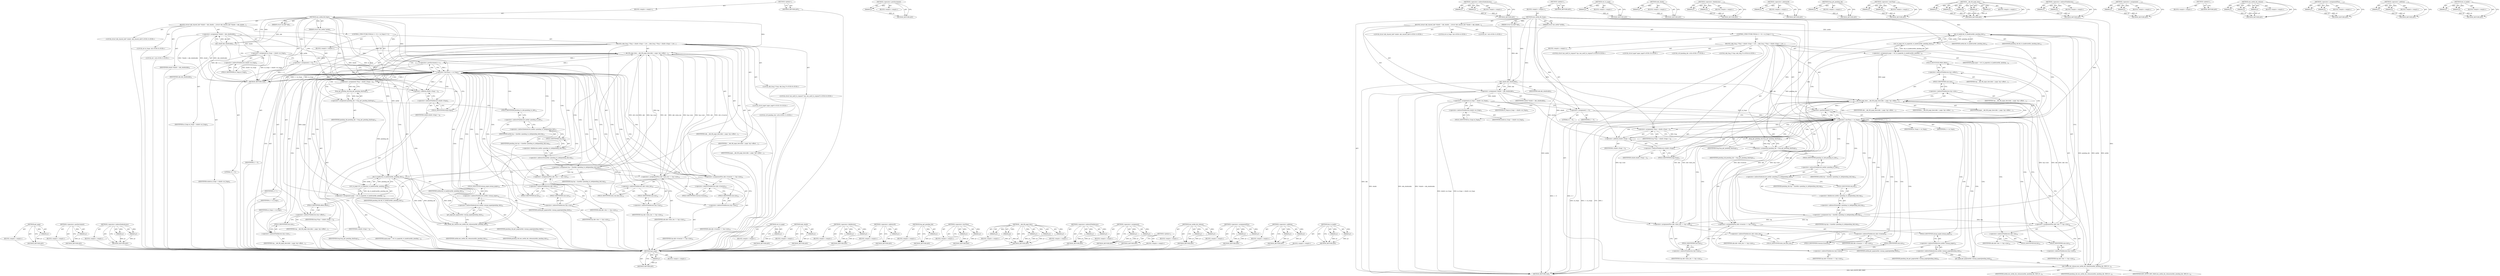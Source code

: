 digraph "idx_to_kaddr" {
vulnerable_205 [label=<(METHOD,get_page)>];
vulnerable_206 [label=<(PARAM,p1)>];
vulnerable_207 [label=<(BLOCK,&lt;empty&gt;,&lt;empty&gt;)>];
vulnerable_208 [label=<(METHOD_RETURN,ANY)>];
vulnerable_156 [label=<(METHOD,&lt;operator&gt;.postIncrement)>];
vulnerable_157 [label=<(PARAM,p1)>];
vulnerable_158 [label=<(BLOCK,&lt;empty&gt;,&lt;empty&gt;)>];
vulnerable_159 [label=<(METHOD_RETURN,ANY)>];
vulnerable_178 [label=<(METHOD,&lt;operator&gt;.indirectIndexAccess)>];
vulnerable_179 [label=<(PARAM,p1)>];
vulnerable_180 [label=<(PARAM,p2)>];
vulnerable_181 [label=<(BLOCK,&lt;empty&gt;,&lt;empty&gt;)>];
vulnerable_182 [label=<(METHOD_RETURN,ANY)>];
vulnerable_6 [label=<(METHOD,&lt;global&gt;)<SUB>1</SUB>>];
vulnerable_7 [label=<(BLOCK,&lt;empty&gt;,&lt;empty&gt;)<SUB>1</SUB>>];
vulnerable_8 [label=<(METHOD,xen_netbk_fill_frags)<SUB>1</SUB>>];
vulnerable_9 [label=<(PARAM,struct xen_netbk *netbk)<SUB>1</SUB>>];
vulnerable_10 [label=<(PARAM,struct sk_buff *skb)<SUB>1</SUB>>];
vulnerable_11 [label=<(BLOCK,{
	struct skb_shared_info *shinfo = skb_shinfo(...,{
	struct skb_shared_info *shinfo = skb_shinfo(...)<SUB>2</SUB>>];
vulnerable_12 [label="<(LOCAL,struct skb_shared_info* shinfo: skb_shared_info*)<SUB>3</SUB>>"];
vulnerable_13 [label=<(&lt;operator&gt;.assignment,*shinfo = skb_shinfo(skb))<SUB>3</SUB>>];
vulnerable_14 [label=<(IDENTIFIER,shinfo,*shinfo = skb_shinfo(skb))<SUB>3</SUB>>];
vulnerable_15 [label=<(skb_shinfo,skb_shinfo(skb))<SUB>3</SUB>>];
vulnerable_16 [label=<(IDENTIFIER,skb,skb_shinfo(skb))<SUB>3</SUB>>];
vulnerable_17 [label="<(LOCAL,int nr_frags: int)<SUB>4</SUB>>"];
vulnerable_18 [label=<(&lt;operator&gt;.assignment,nr_frags = shinfo-&gt;nr_frags)<SUB>4</SUB>>];
vulnerable_19 [label=<(IDENTIFIER,nr_frags,nr_frags = shinfo-&gt;nr_frags)<SUB>4</SUB>>];
vulnerable_20 [label=<(&lt;operator&gt;.indirectFieldAccess,shinfo-&gt;nr_frags)<SUB>4</SUB>>];
vulnerable_21 [label=<(IDENTIFIER,shinfo,nr_frags = shinfo-&gt;nr_frags)<SUB>4</SUB>>];
vulnerable_22 [label=<(FIELD_IDENTIFIER,nr_frags,nr_frags)<SUB>4</SUB>>];
vulnerable_23 [label="<(LOCAL,int i: int)<SUB>5</SUB>>"];
vulnerable_24 [label=<(CONTROL_STRUCTURE,FOR,for (i = 0;i &lt; nr_frags;i++))<SUB>7</SUB>>];
vulnerable_25 [label=<(BLOCK,&lt;empty&gt;,&lt;empty&gt;)<SUB>7</SUB>>];
vulnerable_26 [label=<(&lt;operator&gt;.assignment,i = 0)<SUB>7</SUB>>];
vulnerable_27 [label=<(IDENTIFIER,i,i = 0)<SUB>7</SUB>>];
vulnerable_28 [label=<(LITERAL,0,i = 0)<SUB>7</SUB>>];
vulnerable_29 [label=<(&lt;operator&gt;.lessThan,i &lt; nr_frags)<SUB>7</SUB>>];
vulnerable_30 [label=<(IDENTIFIER,i,i &lt; nr_frags)<SUB>7</SUB>>];
vulnerable_31 [label=<(IDENTIFIER,nr_frags,i &lt; nr_frags)<SUB>7</SUB>>];
vulnerable_32 [label=<(&lt;operator&gt;.postIncrement,i++)<SUB>7</SUB>>];
vulnerable_33 [label=<(IDENTIFIER,i,i++)<SUB>7</SUB>>];
vulnerable_34 [label=<(BLOCK,{
		skb_frag_t *frag = shinfo-&gt;frags + i;
		str...,{
		skb_frag_t *frag = shinfo-&gt;frags + i;
		str...)<SUB>7</SUB>>];
vulnerable_35 [label="<(LOCAL,skb_frag_t* frag: skb_frag_t*)<SUB>8</SUB>>"];
vulnerable_36 [label=<(&lt;operator&gt;.assignment,*frag = shinfo-&gt;frags + i)<SUB>8</SUB>>];
vulnerable_37 [label=<(IDENTIFIER,frag,*frag = shinfo-&gt;frags + i)<SUB>8</SUB>>];
vulnerable_38 [label=<(&lt;operator&gt;.addition,shinfo-&gt;frags + i)<SUB>8</SUB>>];
vulnerable_39 [label=<(&lt;operator&gt;.indirectFieldAccess,shinfo-&gt;frags)<SUB>8</SUB>>];
vulnerable_40 [label=<(IDENTIFIER,shinfo,shinfo-&gt;frags + i)<SUB>8</SUB>>];
vulnerable_41 [label=<(FIELD_IDENTIFIER,frags,frags)<SUB>8</SUB>>];
vulnerable_42 [label=<(IDENTIFIER,i,shinfo-&gt;frags + i)<SUB>8</SUB>>];
vulnerable_43 [label="<(LOCAL,struct xen_netif_tx_request* txp: xen_netif_tx_request*)<SUB>9</SUB>>"];
vulnerable_44 [label="<(LOCAL,struct page* page: page*)<SUB>10</SUB>>"];
vulnerable_45 [label="<(LOCAL,u16 pending_idx: u16)<SUB>11</SUB>>"];
vulnerable_46 [label=<(&lt;operator&gt;.assignment,pending_idx = frag_get_pending_idx(frag))<SUB>13</SUB>>];
vulnerable_47 [label=<(IDENTIFIER,pending_idx,pending_idx = frag_get_pending_idx(frag))<SUB>13</SUB>>];
vulnerable_48 [label=<(frag_get_pending_idx,frag_get_pending_idx(frag))<SUB>13</SUB>>];
vulnerable_49 [label=<(IDENTIFIER,frag,frag_get_pending_idx(frag))<SUB>13</SUB>>];
vulnerable_50 [label=<(&lt;operator&gt;.assignment,txp = &amp;netbk-&gt;pending_tx_info[pending_idx].req)<SUB>15</SUB>>];
vulnerable_51 [label=<(IDENTIFIER,txp,txp = &amp;netbk-&gt;pending_tx_info[pending_idx].req)<SUB>15</SUB>>];
vulnerable_52 [label=<(&lt;operator&gt;.addressOf,&amp;netbk-&gt;pending_tx_info[pending_idx].req)<SUB>15</SUB>>];
vulnerable_53 [label=<(&lt;operator&gt;.fieldAccess,netbk-&gt;pending_tx_info[pending_idx].req)<SUB>15</SUB>>];
vulnerable_54 [label=<(&lt;operator&gt;.indirectIndexAccess,netbk-&gt;pending_tx_info[pending_idx])<SUB>15</SUB>>];
vulnerable_55 [label=<(&lt;operator&gt;.indirectFieldAccess,netbk-&gt;pending_tx_info)<SUB>15</SUB>>];
vulnerable_56 [label=<(IDENTIFIER,netbk,txp = &amp;netbk-&gt;pending_tx_info[pending_idx].req)<SUB>15</SUB>>];
vulnerable_57 [label=<(FIELD_IDENTIFIER,pending_tx_info,pending_tx_info)<SUB>15</SUB>>];
vulnerable_58 [label=<(IDENTIFIER,pending_idx,txp = &amp;netbk-&gt;pending_tx_info[pending_idx].req)<SUB>15</SUB>>];
vulnerable_59 [label=<(FIELD_IDENTIFIER,req,req)<SUB>15</SUB>>];
vulnerable_60 [label=<(&lt;operator&gt;.assignment,page = virt_to_page(idx_to_kaddr(netbk, pending...)<SUB>16</SUB>>];
vulnerable_61 [label=<(IDENTIFIER,page,page = virt_to_page(idx_to_kaddr(netbk, pending...)<SUB>16</SUB>>];
vulnerable_62 [label=<(virt_to_page,virt_to_page(idx_to_kaddr(netbk, pending_idx)))<SUB>16</SUB>>];
vulnerable_63 [label=<(idx_to_kaddr,idx_to_kaddr(netbk, pending_idx))<SUB>16</SUB>>];
vulnerable_64 [label=<(IDENTIFIER,netbk,idx_to_kaddr(netbk, pending_idx))<SUB>16</SUB>>];
vulnerable_65 [label=<(IDENTIFIER,pending_idx,idx_to_kaddr(netbk, pending_idx))<SUB>16</SUB>>];
vulnerable_66 [label=<(__skb_fill_page_desc,__skb_fill_page_desc(skb, i, page, txp-&gt;offset,...)<SUB>17</SUB>>];
vulnerable_67 [label=<(IDENTIFIER,skb,__skb_fill_page_desc(skb, i, page, txp-&gt;offset,...)<SUB>17</SUB>>];
vulnerable_68 [label=<(IDENTIFIER,i,__skb_fill_page_desc(skb, i, page, txp-&gt;offset,...)<SUB>17</SUB>>];
vulnerable_69 [label=<(IDENTIFIER,page,__skb_fill_page_desc(skb, i, page, txp-&gt;offset,...)<SUB>17</SUB>>];
vulnerable_70 [label=<(&lt;operator&gt;.indirectFieldAccess,txp-&gt;offset)<SUB>17</SUB>>];
vulnerable_71 [label=<(IDENTIFIER,txp,__skb_fill_page_desc(skb, i, page, txp-&gt;offset,...)<SUB>17</SUB>>];
vulnerable_72 [label=<(FIELD_IDENTIFIER,offset,offset)<SUB>17</SUB>>];
vulnerable_73 [label=<(&lt;operator&gt;.indirectFieldAccess,txp-&gt;size)<SUB>17</SUB>>];
vulnerable_74 [label=<(IDENTIFIER,txp,__skb_fill_page_desc(skb, i, page, txp-&gt;offset,...)<SUB>17</SUB>>];
vulnerable_75 [label=<(FIELD_IDENTIFIER,size,size)<SUB>17</SUB>>];
vulnerable_76 [label=<(&lt;operator&gt;.assignmentPlus,skb-&gt;len += txp-&gt;size)<SUB>18</SUB>>];
vulnerable_77 [label=<(&lt;operator&gt;.indirectFieldAccess,skb-&gt;len)<SUB>18</SUB>>];
vulnerable_78 [label=<(IDENTIFIER,skb,skb-&gt;len += txp-&gt;size)<SUB>18</SUB>>];
vulnerable_79 [label=<(FIELD_IDENTIFIER,len,len)<SUB>18</SUB>>];
vulnerable_80 [label=<(&lt;operator&gt;.indirectFieldAccess,txp-&gt;size)<SUB>18</SUB>>];
vulnerable_81 [label=<(IDENTIFIER,txp,skb-&gt;len += txp-&gt;size)<SUB>18</SUB>>];
vulnerable_82 [label=<(FIELD_IDENTIFIER,size,size)<SUB>18</SUB>>];
vulnerable_83 [label=<(&lt;operator&gt;.assignmentPlus,skb-&gt;data_len += txp-&gt;size)<SUB>19</SUB>>];
vulnerable_84 [label=<(&lt;operator&gt;.indirectFieldAccess,skb-&gt;data_len)<SUB>19</SUB>>];
vulnerable_85 [label=<(IDENTIFIER,skb,skb-&gt;data_len += txp-&gt;size)<SUB>19</SUB>>];
vulnerable_86 [label=<(FIELD_IDENTIFIER,data_len,data_len)<SUB>19</SUB>>];
vulnerable_87 [label=<(&lt;operator&gt;.indirectFieldAccess,txp-&gt;size)<SUB>19</SUB>>];
vulnerable_88 [label=<(IDENTIFIER,txp,skb-&gt;data_len += txp-&gt;size)<SUB>19</SUB>>];
vulnerable_89 [label=<(FIELD_IDENTIFIER,size,size)<SUB>19</SUB>>];
vulnerable_90 [label=<(&lt;operator&gt;.assignmentPlus,skb-&gt;truesize += txp-&gt;size)<SUB>20</SUB>>];
vulnerable_91 [label=<(&lt;operator&gt;.indirectFieldAccess,skb-&gt;truesize)<SUB>20</SUB>>];
vulnerable_92 [label=<(IDENTIFIER,skb,skb-&gt;truesize += txp-&gt;size)<SUB>20</SUB>>];
vulnerable_93 [label=<(FIELD_IDENTIFIER,truesize,truesize)<SUB>20</SUB>>];
vulnerable_94 [label=<(&lt;operator&gt;.indirectFieldAccess,txp-&gt;size)<SUB>20</SUB>>];
vulnerable_95 [label=<(IDENTIFIER,txp,skb-&gt;truesize += txp-&gt;size)<SUB>20</SUB>>];
vulnerable_96 [label=<(FIELD_IDENTIFIER,size,size)<SUB>20</SUB>>];
vulnerable_97 [label=<(get_page,get_page(netbk-&gt;mmap_pages[pending_idx]))<SUB>23</SUB>>];
vulnerable_98 [label=<(&lt;operator&gt;.indirectIndexAccess,netbk-&gt;mmap_pages[pending_idx])<SUB>23</SUB>>];
vulnerable_99 [label=<(&lt;operator&gt;.indirectFieldAccess,netbk-&gt;mmap_pages)<SUB>23</SUB>>];
vulnerable_100 [label=<(IDENTIFIER,netbk,get_page(netbk-&gt;mmap_pages[pending_idx]))<SUB>23</SUB>>];
vulnerable_101 [label=<(FIELD_IDENTIFIER,mmap_pages,mmap_pages)<SUB>23</SUB>>];
vulnerable_102 [label=<(IDENTIFIER,pending_idx,get_page(netbk-&gt;mmap_pages[pending_idx]))<SUB>23</SUB>>];
vulnerable_103 [label=<(xen_netbk_idx_release,xen_netbk_idx_release(netbk, pending_idx))<SUB>24</SUB>>];
vulnerable_104 [label=<(IDENTIFIER,netbk,xen_netbk_idx_release(netbk, pending_idx))<SUB>24</SUB>>];
vulnerable_105 [label=<(IDENTIFIER,pending_idx,xen_netbk_idx_release(netbk, pending_idx))<SUB>24</SUB>>];
vulnerable_106 [label=<(METHOD_RETURN,void)<SUB>1</SUB>>];
vulnerable_108 [label=<(METHOD_RETURN,ANY)<SUB>1</SUB>>];
vulnerable_183 [label=<(METHOD,virt_to_page)>];
vulnerable_184 [label=<(PARAM,p1)>];
vulnerable_185 [label=<(BLOCK,&lt;empty&gt;,&lt;empty&gt;)>];
vulnerable_186 [label=<(METHOD_RETURN,ANY)>];
vulnerable_142 [label=<(METHOD,skb_shinfo)>];
vulnerable_143 [label=<(PARAM,p1)>];
vulnerable_144 [label=<(BLOCK,&lt;empty&gt;,&lt;empty&gt;)>];
vulnerable_145 [label=<(METHOD_RETURN,ANY)>];
vulnerable_173 [label=<(METHOD,&lt;operator&gt;.fieldAccess)>];
vulnerable_174 [label=<(PARAM,p1)>];
vulnerable_175 [label=<(PARAM,p2)>];
vulnerable_176 [label=<(BLOCK,&lt;empty&gt;,&lt;empty&gt;)>];
vulnerable_177 [label=<(METHOD_RETURN,ANY)>];
vulnerable_169 [label=<(METHOD,&lt;operator&gt;.addressOf)>];
vulnerable_170 [label=<(PARAM,p1)>];
vulnerable_171 [label=<(BLOCK,&lt;empty&gt;,&lt;empty&gt;)>];
vulnerable_172 [label=<(METHOD_RETURN,ANY)>];
vulnerable_165 [label=<(METHOD,frag_get_pending_idx)>];
vulnerable_166 [label=<(PARAM,p1)>];
vulnerable_167 [label=<(BLOCK,&lt;empty&gt;,&lt;empty&gt;)>];
vulnerable_168 [label=<(METHOD_RETURN,ANY)>];
vulnerable_151 [label=<(METHOD,&lt;operator&gt;.lessThan)>];
vulnerable_152 [label=<(PARAM,p1)>];
vulnerable_153 [label=<(PARAM,p2)>];
vulnerable_154 [label=<(BLOCK,&lt;empty&gt;,&lt;empty&gt;)>];
vulnerable_155 [label=<(METHOD_RETURN,ANY)>];
vulnerable_192 [label=<(METHOD,__skb_fill_page_desc)>];
vulnerable_193 [label=<(PARAM,p1)>];
vulnerable_194 [label=<(PARAM,p2)>];
vulnerable_195 [label=<(PARAM,p3)>];
vulnerable_196 [label=<(PARAM,p4)>];
vulnerable_197 [label=<(PARAM,p5)>];
vulnerable_198 [label=<(BLOCK,&lt;empty&gt;,&lt;empty&gt;)>];
vulnerable_199 [label=<(METHOD_RETURN,ANY)>];
vulnerable_146 [label=<(METHOD,&lt;operator&gt;.indirectFieldAccess)>];
vulnerable_147 [label=<(PARAM,p1)>];
vulnerable_148 [label=<(PARAM,p2)>];
vulnerable_149 [label=<(BLOCK,&lt;empty&gt;,&lt;empty&gt;)>];
vulnerable_150 [label=<(METHOD_RETURN,ANY)>];
vulnerable_137 [label=<(METHOD,&lt;operator&gt;.assignment)>];
vulnerable_138 [label=<(PARAM,p1)>];
vulnerable_139 [label=<(PARAM,p2)>];
vulnerable_140 [label=<(BLOCK,&lt;empty&gt;,&lt;empty&gt;)>];
vulnerable_141 [label=<(METHOD_RETURN,ANY)>];
vulnerable_131 [label=<(METHOD,&lt;global&gt;)<SUB>1</SUB>>];
vulnerable_132 [label=<(BLOCK,&lt;empty&gt;,&lt;empty&gt;)>];
vulnerable_133 [label=<(METHOD_RETURN,ANY)>];
vulnerable_209 [label=<(METHOD,xen_netbk_idx_release)>];
vulnerable_210 [label=<(PARAM,p1)>];
vulnerable_211 [label=<(PARAM,p2)>];
vulnerable_212 [label=<(BLOCK,&lt;empty&gt;,&lt;empty&gt;)>];
vulnerable_213 [label=<(METHOD_RETURN,ANY)>];
vulnerable_200 [label=<(METHOD,&lt;operator&gt;.assignmentPlus)>];
vulnerable_201 [label=<(PARAM,p1)>];
vulnerable_202 [label=<(PARAM,p2)>];
vulnerable_203 [label=<(BLOCK,&lt;empty&gt;,&lt;empty&gt;)>];
vulnerable_204 [label=<(METHOD_RETURN,ANY)>];
vulnerable_160 [label=<(METHOD,&lt;operator&gt;.addition)>];
vulnerable_161 [label=<(PARAM,p1)>];
vulnerable_162 [label=<(PARAM,p2)>];
vulnerable_163 [label=<(BLOCK,&lt;empty&gt;,&lt;empty&gt;)>];
vulnerable_164 [label=<(METHOD_RETURN,ANY)>];
vulnerable_187 [label=<(METHOD,idx_to_kaddr)>];
vulnerable_188 [label=<(PARAM,p1)>];
vulnerable_189 [label=<(PARAM,p2)>];
vulnerable_190 [label=<(BLOCK,&lt;empty&gt;,&lt;empty&gt;)>];
vulnerable_191 [label=<(METHOD_RETURN,ANY)>];
fixed_206 [label=<(METHOD,get_page)>];
fixed_207 [label=<(PARAM,p1)>];
fixed_208 [label=<(BLOCK,&lt;empty&gt;,&lt;empty&gt;)>];
fixed_209 [label=<(METHOD_RETURN,ANY)>];
fixed_157 [label=<(METHOD,&lt;operator&gt;.postIncrement)>];
fixed_158 [label=<(PARAM,p1)>];
fixed_159 [label=<(BLOCK,&lt;empty&gt;,&lt;empty&gt;)>];
fixed_160 [label=<(METHOD_RETURN,ANY)>];
fixed_179 [label=<(METHOD,&lt;operator&gt;.indirectIndexAccess)>];
fixed_180 [label=<(PARAM,p1)>];
fixed_181 [label=<(PARAM,p2)>];
fixed_182 [label=<(BLOCK,&lt;empty&gt;,&lt;empty&gt;)>];
fixed_183 [label=<(METHOD_RETURN,ANY)>];
fixed_6 [label=<(METHOD,&lt;global&gt;)<SUB>1</SUB>>];
fixed_7 [label=<(BLOCK,&lt;empty&gt;,&lt;empty&gt;)<SUB>1</SUB>>];
fixed_8 [label=<(METHOD,xen_netbk_fill_frags)<SUB>1</SUB>>];
fixed_9 [label=<(PARAM,struct xen_netbk *netbk)<SUB>1</SUB>>];
fixed_10 [label=<(PARAM,struct sk_buff *skb)<SUB>1</SUB>>];
fixed_11 [label=<(BLOCK,{
	struct skb_shared_info *shinfo = skb_shinfo(...,{
	struct skb_shared_info *shinfo = skb_shinfo(...)<SUB>2</SUB>>];
fixed_12 [label="<(LOCAL,struct skb_shared_info* shinfo: skb_shared_info*)<SUB>3</SUB>>"];
fixed_13 [label=<(&lt;operator&gt;.assignment,*shinfo = skb_shinfo(skb))<SUB>3</SUB>>];
fixed_14 [label=<(IDENTIFIER,shinfo,*shinfo = skb_shinfo(skb))<SUB>3</SUB>>];
fixed_15 [label=<(skb_shinfo,skb_shinfo(skb))<SUB>3</SUB>>];
fixed_16 [label=<(IDENTIFIER,skb,skb_shinfo(skb))<SUB>3</SUB>>];
fixed_17 [label="<(LOCAL,int nr_frags: int)<SUB>4</SUB>>"];
fixed_18 [label=<(&lt;operator&gt;.assignment,nr_frags = shinfo-&gt;nr_frags)<SUB>4</SUB>>];
fixed_19 [label=<(IDENTIFIER,nr_frags,nr_frags = shinfo-&gt;nr_frags)<SUB>4</SUB>>];
fixed_20 [label=<(&lt;operator&gt;.indirectFieldAccess,shinfo-&gt;nr_frags)<SUB>4</SUB>>];
fixed_21 [label=<(IDENTIFIER,shinfo,nr_frags = shinfo-&gt;nr_frags)<SUB>4</SUB>>];
fixed_22 [label=<(FIELD_IDENTIFIER,nr_frags,nr_frags)<SUB>4</SUB>>];
fixed_23 [label="<(LOCAL,int i: int)<SUB>5</SUB>>"];
fixed_24 [label=<(CONTROL_STRUCTURE,FOR,for (i = 0;i &lt; nr_frags;i++))<SUB>7</SUB>>];
fixed_25 [label=<(BLOCK,&lt;empty&gt;,&lt;empty&gt;)<SUB>7</SUB>>];
fixed_26 [label=<(&lt;operator&gt;.assignment,i = 0)<SUB>7</SUB>>];
fixed_27 [label=<(IDENTIFIER,i,i = 0)<SUB>7</SUB>>];
fixed_28 [label=<(LITERAL,0,i = 0)<SUB>7</SUB>>];
fixed_29 [label=<(&lt;operator&gt;.lessThan,i &lt; nr_frags)<SUB>7</SUB>>];
fixed_30 [label=<(IDENTIFIER,i,i &lt; nr_frags)<SUB>7</SUB>>];
fixed_31 [label=<(IDENTIFIER,nr_frags,i &lt; nr_frags)<SUB>7</SUB>>];
fixed_32 [label=<(&lt;operator&gt;.postIncrement,i++)<SUB>7</SUB>>];
fixed_33 [label=<(IDENTIFIER,i,i++)<SUB>7</SUB>>];
fixed_34 [label=<(BLOCK,{
		skb_frag_t *frag = shinfo-&gt;frags + i;
		str...,{
		skb_frag_t *frag = shinfo-&gt;frags + i;
		str...)<SUB>7</SUB>>];
fixed_35 [label="<(LOCAL,skb_frag_t* frag: skb_frag_t*)<SUB>8</SUB>>"];
fixed_36 [label=<(&lt;operator&gt;.assignment,*frag = shinfo-&gt;frags + i)<SUB>8</SUB>>];
fixed_37 [label=<(IDENTIFIER,frag,*frag = shinfo-&gt;frags + i)<SUB>8</SUB>>];
fixed_38 [label=<(&lt;operator&gt;.addition,shinfo-&gt;frags + i)<SUB>8</SUB>>];
fixed_39 [label=<(&lt;operator&gt;.indirectFieldAccess,shinfo-&gt;frags)<SUB>8</SUB>>];
fixed_40 [label=<(IDENTIFIER,shinfo,shinfo-&gt;frags + i)<SUB>8</SUB>>];
fixed_41 [label=<(FIELD_IDENTIFIER,frags,frags)<SUB>8</SUB>>];
fixed_42 [label=<(IDENTIFIER,i,shinfo-&gt;frags + i)<SUB>8</SUB>>];
fixed_43 [label="<(LOCAL,struct xen_netif_tx_request* txp: xen_netif_tx_request*)<SUB>9</SUB>>"];
fixed_44 [label="<(LOCAL,struct page* page: page*)<SUB>10</SUB>>"];
fixed_45 [label="<(LOCAL,u16 pending_idx: u16)<SUB>11</SUB>>"];
fixed_46 [label=<(&lt;operator&gt;.assignment,pending_idx = frag_get_pending_idx(frag))<SUB>13</SUB>>];
fixed_47 [label=<(IDENTIFIER,pending_idx,pending_idx = frag_get_pending_idx(frag))<SUB>13</SUB>>];
fixed_48 [label=<(frag_get_pending_idx,frag_get_pending_idx(frag))<SUB>13</SUB>>];
fixed_49 [label=<(IDENTIFIER,frag,frag_get_pending_idx(frag))<SUB>13</SUB>>];
fixed_50 [label=<(&lt;operator&gt;.assignment,txp = &amp;netbk-&gt;pending_tx_info[pending_idx].req)<SUB>15</SUB>>];
fixed_51 [label=<(IDENTIFIER,txp,txp = &amp;netbk-&gt;pending_tx_info[pending_idx].req)<SUB>15</SUB>>];
fixed_52 [label=<(&lt;operator&gt;.addressOf,&amp;netbk-&gt;pending_tx_info[pending_idx].req)<SUB>15</SUB>>];
fixed_53 [label=<(&lt;operator&gt;.fieldAccess,netbk-&gt;pending_tx_info[pending_idx].req)<SUB>15</SUB>>];
fixed_54 [label=<(&lt;operator&gt;.indirectIndexAccess,netbk-&gt;pending_tx_info[pending_idx])<SUB>15</SUB>>];
fixed_55 [label=<(&lt;operator&gt;.indirectFieldAccess,netbk-&gt;pending_tx_info)<SUB>15</SUB>>];
fixed_56 [label=<(IDENTIFIER,netbk,txp = &amp;netbk-&gt;pending_tx_info[pending_idx].req)<SUB>15</SUB>>];
fixed_57 [label=<(FIELD_IDENTIFIER,pending_tx_info,pending_tx_info)<SUB>15</SUB>>];
fixed_58 [label=<(IDENTIFIER,pending_idx,txp = &amp;netbk-&gt;pending_tx_info[pending_idx].req)<SUB>15</SUB>>];
fixed_59 [label=<(FIELD_IDENTIFIER,req,req)<SUB>15</SUB>>];
fixed_60 [label=<(&lt;operator&gt;.assignment,page = virt_to_page(idx_to_kaddr(netbk, pending...)<SUB>16</SUB>>];
fixed_61 [label=<(IDENTIFIER,page,page = virt_to_page(idx_to_kaddr(netbk, pending...)<SUB>16</SUB>>];
fixed_62 [label=<(virt_to_page,virt_to_page(idx_to_kaddr(netbk, pending_idx)))<SUB>16</SUB>>];
fixed_63 [label=<(idx_to_kaddr,idx_to_kaddr(netbk, pending_idx))<SUB>16</SUB>>];
fixed_64 [label=<(IDENTIFIER,netbk,idx_to_kaddr(netbk, pending_idx))<SUB>16</SUB>>];
fixed_65 [label=<(IDENTIFIER,pending_idx,idx_to_kaddr(netbk, pending_idx))<SUB>16</SUB>>];
fixed_66 [label=<(__skb_fill_page_desc,__skb_fill_page_desc(skb, i, page, txp-&gt;offset,...)<SUB>17</SUB>>];
fixed_67 [label=<(IDENTIFIER,skb,__skb_fill_page_desc(skb, i, page, txp-&gt;offset,...)<SUB>17</SUB>>];
fixed_68 [label=<(IDENTIFIER,i,__skb_fill_page_desc(skb, i, page, txp-&gt;offset,...)<SUB>17</SUB>>];
fixed_69 [label=<(IDENTIFIER,page,__skb_fill_page_desc(skb, i, page, txp-&gt;offset,...)<SUB>17</SUB>>];
fixed_70 [label=<(&lt;operator&gt;.indirectFieldAccess,txp-&gt;offset)<SUB>17</SUB>>];
fixed_71 [label=<(IDENTIFIER,txp,__skb_fill_page_desc(skb, i, page, txp-&gt;offset,...)<SUB>17</SUB>>];
fixed_72 [label=<(FIELD_IDENTIFIER,offset,offset)<SUB>17</SUB>>];
fixed_73 [label=<(&lt;operator&gt;.indirectFieldAccess,txp-&gt;size)<SUB>17</SUB>>];
fixed_74 [label=<(IDENTIFIER,txp,__skb_fill_page_desc(skb, i, page, txp-&gt;offset,...)<SUB>17</SUB>>];
fixed_75 [label=<(FIELD_IDENTIFIER,size,size)<SUB>17</SUB>>];
fixed_76 [label=<(&lt;operator&gt;.assignmentPlus,skb-&gt;len += txp-&gt;size)<SUB>18</SUB>>];
fixed_77 [label=<(&lt;operator&gt;.indirectFieldAccess,skb-&gt;len)<SUB>18</SUB>>];
fixed_78 [label=<(IDENTIFIER,skb,skb-&gt;len += txp-&gt;size)<SUB>18</SUB>>];
fixed_79 [label=<(FIELD_IDENTIFIER,len,len)<SUB>18</SUB>>];
fixed_80 [label=<(&lt;operator&gt;.indirectFieldAccess,txp-&gt;size)<SUB>18</SUB>>];
fixed_81 [label=<(IDENTIFIER,txp,skb-&gt;len += txp-&gt;size)<SUB>18</SUB>>];
fixed_82 [label=<(FIELD_IDENTIFIER,size,size)<SUB>18</SUB>>];
fixed_83 [label=<(&lt;operator&gt;.assignmentPlus,skb-&gt;data_len += txp-&gt;size)<SUB>19</SUB>>];
fixed_84 [label=<(&lt;operator&gt;.indirectFieldAccess,skb-&gt;data_len)<SUB>19</SUB>>];
fixed_85 [label=<(IDENTIFIER,skb,skb-&gt;data_len += txp-&gt;size)<SUB>19</SUB>>];
fixed_86 [label=<(FIELD_IDENTIFIER,data_len,data_len)<SUB>19</SUB>>];
fixed_87 [label=<(&lt;operator&gt;.indirectFieldAccess,txp-&gt;size)<SUB>19</SUB>>];
fixed_88 [label=<(IDENTIFIER,txp,skb-&gt;data_len += txp-&gt;size)<SUB>19</SUB>>];
fixed_89 [label=<(FIELD_IDENTIFIER,size,size)<SUB>19</SUB>>];
fixed_90 [label=<(&lt;operator&gt;.assignmentPlus,skb-&gt;truesize += txp-&gt;size)<SUB>20</SUB>>];
fixed_91 [label=<(&lt;operator&gt;.indirectFieldAccess,skb-&gt;truesize)<SUB>20</SUB>>];
fixed_92 [label=<(IDENTIFIER,skb,skb-&gt;truesize += txp-&gt;size)<SUB>20</SUB>>];
fixed_93 [label=<(FIELD_IDENTIFIER,truesize,truesize)<SUB>20</SUB>>];
fixed_94 [label=<(&lt;operator&gt;.indirectFieldAccess,txp-&gt;size)<SUB>20</SUB>>];
fixed_95 [label=<(IDENTIFIER,txp,skb-&gt;truesize += txp-&gt;size)<SUB>20</SUB>>];
fixed_96 [label=<(FIELD_IDENTIFIER,size,size)<SUB>20</SUB>>];
fixed_97 [label=<(get_page,get_page(netbk-&gt;mmap_pages[pending_idx]))<SUB>23</SUB>>];
fixed_98 [label=<(&lt;operator&gt;.indirectIndexAccess,netbk-&gt;mmap_pages[pending_idx])<SUB>23</SUB>>];
fixed_99 [label=<(&lt;operator&gt;.indirectFieldAccess,netbk-&gt;mmap_pages)<SUB>23</SUB>>];
fixed_100 [label=<(IDENTIFIER,netbk,get_page(netbk-&gt;mmap_pages[pending_idx]))<SUB>23</SUB>>];
fixed_101 [label=<(FIELD_IDENTIFIER,mmap_pages,mmap_pages)<SUB>23</SUB>>];
fixed_102 [label=<(IDENTIFIER,pending_idx,get_page(netbk-&gt;mmap_pages[pending_idx]))<SUB>23</SUB>>];
fixed_103 [label=<(xen_netbk_idx_release,xen_netbk_idx_release(netbk, pending_idx, XEN_N...)<SUB>24</SUB>>];
fixed_104 [label=<(IDENTIFIER,netbk,xen_netbk_idx_release(netbk, pending_idx, XEN_N...)<SUB>24</SUB>>];
fixed_105 [label=<(IDENTIFIER,pending_idx,xen_netbk_idx_release(netbk, pending_idx, XEN_N...)<SUB>24</SUB>>];
fixed_106 [label=<(IDENTIFIER,XEN_NETIF_RSP_OKAY,xen_netbk_idx_release(netbk, pending_idx, XEN_N...)<SUB>24</SUB>>];
fixed_107 [label=<(METHOD_RETURN,void)<SUB>1</SUB>>];
fixed_109 [label=<(METHOD_RETURN,ANY)<SUB>1</SUB>>];
fixed_184 [label=<(METHOD,virt_to_page)>];
fixed_185 [label=<(PARAM,p1)>];
fixed_186 [label=<(BLOCK,&lt;empty&gt;,&lt;empty&gt;)>];
fixed_187 [label=<(METHOD_RETURN,ANY)>];
fixed_143 [label=<(METHOD,skb_shinfo)>];
fixed_144 [label=<(PARAM,p1)>];
fixed_145 [label=<(BLOCK,&lt;empty&gt;,&lt;empty&gt;)>];
fixed_146 [label=<(METHOD_RETURN,ANY)>];
fixed_174 [label=<(METHOD,&lt;operator&gt;.fieldAccess)>];
fixed_175 [label=<(PARAM,p1)>];
fixed_176 [label=<(PARAM,p2)>];
fixed_177 [label=<(BLOCK,&lt;empty&gt;,&lt;empty&gt;)>];
fixed_178 [label=<(METHOD_RETURN,ANY)>];
fixed_170 [label=<(METHOD,&lt;operator&gt;.addressOf)>];
fixed_171 [label=<(PARAM,p1)>];
fixed_172 [label=<(BLOCK,&lt;empty&gt;,&lt;empty&gt;)>];
fixed_173 [label=<(METHOD_RETURN,ANY)>];
fixed_166 [label=<(METHOD,frag_get_pending_idx)>];
fixed_167 [label=<(PARAM,p1)>];
fixed_168 [label=<(BLOCK,&lt;empty&gt;,&lt;empty&gt;)>];
fixed_169 [label=<(METHOD_RETURN,ANY)>];
fixed_152 [label=<(METHOD,&lt;operator&gt;.lessThan)>];
fixed_153 [label=<(PARAM,p1)>];
fixed_154 [label=<(PARAM,p2)>];
fixed_155 [label=<(BLOCK,&lt;empty&gt;,&lt;empty&gt;)>];
fixed_156 [label=<(METHOD_RETURN,ANY)>];
fixed_193 [label=<(METHOD,__skb_fill_page_desc)>];
fixed_194 [label=<(PARAM,p1)>];
fixed_195 [label=<(PARAM,p2)>];
fixed_196 [label=<(PARAM,p3)>];
fixed_197 [label=<(PARAM,p4)>];
fixed_198 [label=<(PARAM,p5)>];
fixed_199 [label=<(BLOCK,&lt;empty&gt;,&lt;empty&gt;)>];
fixed_200 [label=<(METHOD_RETURN,ANY)>];
fixed_147 [label=<(METHOD,&lt;operator&gt;.indirectFieldAccess)>];
fixed_148 [label=<(PARAM,p1)>];
fixed_149 [label=<(PARAM,p2)>];
fixed_150 [label=<(BLOCK,&lt;empty&gt;,&lt;empty&gt;)>];
fixed_151 [label=<(METHOD_RETURN,ANY)>];
fixed_138 [label=<(METHOD,&lt;operator&gt;.assignment)>];
fixed_139 [label=<(PARAM,p1)>];
fixed_140 [label=<(PARAM,p2)>];
fixed_141 [label=<(BLOCK,&lt;empty&gt;,&lt;empty&gt;)>];
fixed_142 [label=<(METHOD_RETURN,ANY)>];
fixed_132 [label=<(METHOD,&lt;global&gt;)<SUB>1</SUB>>];
fixed_133 [label=<(BLOCK,&lt;empty&gt;,&lt;empty&gt;)>];
fixed_134 [label=<(METHOD_RETURN,ANY)>];
fixed_210 [label=<(METHOD,xen_netbk_idx_release)>];
fixed_211 [label=<(PARAM,p1)>];
fixed_212 [label=<(PARAM,p2)>];
fixed_213 [label=<(PARAM,p3)>];
fixed_214 [label=<(BLOCK,&lt;empty&gt;,&lt;empty&gt;)>];
fixed_215 [label=<(METHOD_RETURN,ANY)>];
fixed_201 [label=<(METHOD,&lt;operator&gt;.assignmentPlus)>];
fixed_202 [label=<(PARAM,p1)>];
fixed_203 [label=<(PARAM,p2)>];
fixed_204 [label=<(BLOCK,&lt;empty&gt;,&lt;empty&gt;)>];
fixed_205 [label=<(METHOD_RETURN,ANY)>];
fixed_161 [label=<(METHOD,&lt;operator&gt;.addition)>];
fixed_162 [label=<(PARAM,p1)>];
fixed_163 [label=<(PARAM,p2)>];
fixed_164 [label=<(BLOCK,&lt;empty&gt;,&lt;empty&gt;)>];
fixed_165 [label=<(METHOD_RETURN,ANY)>];
fixed_188 [label=<(METHOD,idx_to_kaddr)>];
fixed_189 [label=<(PARAM,p1)>];
fixed_190 [label=<(PARAM,p2)>];
fixed_191 [label=<(BLOCK,&lt;empty&gt;,&lt;empty&gt;)>];
fixed_192 [label=<(METHOD_RETURN,ANY)>];
vulnerable_205 -> vulnerable_206  [key=0, label="AST: "];
vulnerable_205 -> vulnerable_206  [key=1, label="DDG: "];
vulnerable_205 -> vulnerable_207  [key=0, label="AST: "];
vulnerable_205 -> vulnerable_208  [key=0, label="AST: "];
vulnerable_205 -> vulnerable_208  [key=1, label="CFG: "];
vulnerable_206 -> vulnerable_208  [key=0, label="DDG: p1"];
vulnerable_207 -> fixed_206  [key=0];
vulnerable_208 -> fixed_206  [key=0];
vulnerable_156 -> vulnerable_157  [key=0, label="AST: "];
vulnerable_156 -> vulnerable_157  [key=1, label="DDG: "];
vulnerable_156 -> vulnerable_158  [key=0, label="AST: "];
vulnerable_156 -> vulnerable_159  [key=0, label="AST: "];
vulnerable_156 -> vulnerable_159  [key=1, label="CFG: "];
vulnerable_157 -> vulnerable_159  [key=0, label="DDG: p1"];
vulnerable_158 -> fixed_206  [key=0];
vulnerable_159 -> fixed_206  [key=0];
vulnerable_178 -> vulnerable_179  [key=0, label="AST: "];
vulnerable_178 -> vulnerable_179  [key=1, label="DDG: "];
vulnerable_178 -> vulnerable_181  [key=0, label="AST: "];
vulnerable_178 -> vulnerable_180  [key=0, label="AST: "];
vulnerable_178 -> vulnerable_180  [key=1, label="DDG: "];
vulnerable_178 -> vulnerable_182  [key=0, label="AST: "];
vulnerable_178 -> vulnerable_182  [key=1, label="CFG: "];
vulnerable_179 -> vulnerable_182  [key=0, label="DDG: p1"];
vulnerable_180 -> vulnerable_182  [key=0, label="DDG: p2"];
vulnerable_181 -> fixed_206  [key=0];
vulnerable_182 -> fixed_206  [key=0];
vulnerable_6 -> vulnerable_7  [key=0, label="AST: "];
vulnerable_6 -> vulnerable_108  [key=0, label="AST: "];
vulnerable_6 -> vulnerable_108  [key=1, label="CFG: "];
vulnerable_7 -> vulnerable_8  [key=0, label="AST: "];
vulnerable_8 -> vulnerable_9  [key=0, label="AST: "];
vulnerable_8 -> vulnerable_9  [key=1, label="DDG: "];
vulnerable_8 -> vulnerable_10  [key=0, label="AST: "];
vulnerable_8 -> vulnerable_10  [key=1, label="DDG: "];
vulnerable_8 -> vulnerable_11  [key=0, label="AST: "];
vulnerable_8 -> vulnerable_106  [key=0, label="AST: "];
vulnerable_8 -> vulnerable_15  [key=0, label="CFG: "];
vulnerable_8 -> vulnerable_15  [key=1, label="DDG: "];
vulnerable_8 -> vulnerable_26  [key=0, label="DDG: "];
vulnerable_8 -> vulnerable_29  [key=0, label="DDG: "];
vulnerable_8 -> vulnerable_32  [key=0, label="DDG: "];
vulnerable_8 -> vulnerable_36  [key=0, label="DDG: "];
vulnerable_8 -> vulnerable_66  [key=0, label="DDG: "];
vulnerable_8 -> vulnerable_103  [key=0, label="DDG: "];
vulnerable_8 -> vulnerable_38  [key=0, label="DDG: "];
vulnerable_8 -> vulnerable_48  [key=0, label="DDG: "];
vulnerable_8 -> vulnerable_63  [key=0, label="DDG: "];
vulnerable_9 -> vulnerable_106  [key=0, label="DDG: netbk"];
vulnerable_9 -> vulnerable_63  [key=0, label="DDG: netbk"];
vulnerable_10 -> vulnerable_15  [key=0, label="DDG: skb"];
vulnerable_11 -> vulnerable_12  [key=0, label="AST: "];
vulnerable_11 -> vulnerable_13  [key=0, label="AST: "];
vulnerable_11 -> vulnerable_17  [key=0, label="AST: "];
vulnerable_11 -> vulnerable_18  [key=0, label="AST: "];
vulnerable_11 -> vulnerable_23  [key=0, label="AST: "];
vulnerable_11 -> vulnerable_24  [key=0, label="AST: "];
vulnerable_12 -> fixed_206  [key=0];
vulnerable_13 -> vulnerable_14  [key=0, label="AST: "];
vulnerable_13 -> vulnerable_15  [key=0, label="AST: "];
vulnerable_13 -> vulnerable_22  [key=0, label="CFG: "];
vulnerable_13 -> vulnerable_106  [key=0, label="DDG: shinfo"];
vulnerable_13 -> vulnerable_106  [key=1, label="DDG: skb_shinfo(skb)"];
vulnerable_13 -> vulnerable_106  [key=2, label="DDG: *shinfo = skb_shinfo(skb)"];
vulnerable_13 -> vulnerable_18  [key=0, label="DDG: shinfo"];
vulnerable_13 -> vulnerable_36  [key=0, label="DDG: shinfo"];
vulnerable_13 -> vulnerable_38  [key=0, label="DDG: shinfo"];
vulnerable_14 -> fixed_206  [key=0];
vulnerable_15 -> vulnerable_16  [key=0, label="AST: "];
vulnerable_15 -> vulnerable_13  [key=0, label="CFG: "];
vulnerable_15 -> vulnerable_13  [key=1, label="DDG: skb"];
vulnerable_15 -> vulnerable_106  [key=0, label="DDG: skb"];
vulnerable_15 -> vulnerable_66  [key=0, label="DDG: skb"];
vulnerable_16 -> fixed_206  [key=0];
vulnerable_17 -> fixed_206  [key=0];
vulnerable_18 -> vulnerable_19  [key=0, label="AST: "];
vulnerable_18 -> vulnerable_20  [key=0, label="AST: "];
vulnerable_18 -> vulnerable_26  [key=0, label="CFG: "];
vulnerable_18 -> vulnerable_106  [key=0, label="DDG: shinfo-&gt;nr_frags"];
vulnerable_18 -> vulnerable_106  [key=1, label="DDG: nr_frags = shinfo-&gt;nr_frags"];
vulnerable_18 -> vulnerable_29  [key=0, label="DDG: nr_frags"];
vulnerable_19 -> fixed_206  [key=0];
vulnerable_20 -> vulnerable_21  [key=0, label="AST: "];
vulnerable_20 -> vulnerable_22  [key=0, label="AST: "];
vulnerable_20 -> vulnerable_18  [key=0, label="CFG: "];
vulnerable_21 -> fixed_206  [key=0];
vulnerable_22 -> vulnerable_20  [key=0, label="CFG: "];
vulnerable_23 -> fixed_206  [key=0];
vulnerable_24 -> vulnerable_25  [key=0, label="AST: "];
vulnerable_24 -> vulnerable_29  [key=0, label="AST: "];
vulnerable_24 -> vulnerable_32  [key=0, label="AST: "];
vulnerable_24 -> vulnerable_34  [key=0, label="AST: "];
vulnerable_25 -> vulnerable_26  [key=0, label="AST: "];
vulnerable_26 -> vulnerable_27  [key=0, label="AST: "];
vulnerable_26 -> vulnerable_28  [key=0, label="AST: "];
vulnerable_26 -> vulnerable_29  [key=0, label="CFG: "];
vulnerable_26 -> vulnerable_29  [key=1, label="DDG: i"];
vulnerable_26 -> vulnerable_106  [key=0, label="DDG: i = 0"];
vulnerable_27 -> fixed_206  [key=0];
vulnerable_28 -> fixed_206  [key=0];
vulnerable_29 -> vulnerable_30  [key=0, label="AST: "];
vulnerable_29 -> vulnerable_31  [key=0, label="AST: "];
vulnerable_29 -> vulnerable_106  [key=0, label="CFG: "];
vulnerable_29 -> vulnerable_106  [key=1, label="DDG: i"];
vulnerable_29 -> vulnerable_106  [key=2, label="DDG: nr_frags"];
vulnerable_29 -> vulnerable_106  [key=3, label="DDG: i &lt; nr_frags"];
vulnerable_29 -> vulnerable_41  [key=0, label="CFG: "];
vulnerable_29 -> vulnerable_41  [key=1, label="CDG: "];
vulnerable_29 -> vulnerable_36  [key=0, label="DDG: i"];
vulnerable_29 -> vulnerable_36  [key=1, label="CDG: "];
vulnerable_29 -> vulnerable_66  [key=0, label="DDG: i"];
vulnerable_29 -> vulnerable_66  [key=1, label="CDG: "];
vulnerable_29 -> vulnerable_38  [key=0, label="DDG: i"];
vulnerable_29 -> vulnerable_38  [key=1, label="CDG: "];
vulnerable_29 -> vulnerable_94  [key=0, label="CDG: "];
vulnerable_29 -> vulnerable_48  [key=0, label="CDG: "];
vulnerable_29 -> vulnerable_32  [key=0, label="CDG: "];
vulnerable_29 -> vulnerable_60  [key=0, label="CDG: "];
vulnerable_29 -> vulnerable_73  [key=0, label="CDG: "];
vulnerable_29 -> vulnerable_96  [key=0, label="CDG: "];
vulnerable_29 -> vulnerable_77  [key=0, label="CDG: "];
vulnerable_29 -> vulnerable_57  [key=0, label="CDG: "];
vulnerable_29 -> vulnerable_89  [key=0, label="CDG: "];
vulnerable_29 -> vulnerable_98  [key=0, label="CDG: "];
vulnerable_29 -> vulnerable_75  [key=0, label="CDG: "];
vulnerable_29 -> vulnerable_52  [key=0, label="CDG: "];
vulnerable_29 -> vulnerable_99  [key=0, label="CDG: "];
vulnerable_29 -> vulnerable_46  [key=0, label="CDG: "];
vulnerable_29 -> vulnerable_84  [key=0, label="CDG: "];
vulnerable_29 -> vulnerable_72  [key=0, label="CDG: "];
vulnerable_29 -> vulnerable_103  [key=0, label="CDG: "];
vulnerable_29 -> vulnerable_29  [key=0, label="CDG: "];
vulnerable_29 -> vulnerable_76  [key=0, label="CDG: "];
vulnerable_29 -> vulnerable_50  [key=0, label="CDG: "];
vulnerable_29 -> vulnerable_59  [key=0, label="CDG: "];
vulnerable_29 -> vulnerable_87  [key=0, label="CDG: "];
vulnerable_29 -> vulnerable_97  [key=0, label="CDG: "];
vulnerable_29 -> vulnerable_91  [key=0, label="CDG: "];
vulnerable_29 -> vulnerable_82  [key=0, label="CDG: "];
vulnerable_29 -> vulnerable_93  [key=0, label="CDG: "];
vulnerable_29 -> vulnerable_101  [key=0, label="CDG: "];
vulnerable_29 -> vulnerable_90  [key=0, label="CDG: "];
vulnerable_29 -> vulnerable_54  [key=0, label="CDG: "];
vulnerable_29 -> vulnerable_79  [key=0, label="CDG: "];
vulnerable_29 -> vulnerable_80  [key=0, label="CDG: "];
vulnerable_29 -> vulnerable_83  [key=0, label="CDG: "];
vulnerable_29 -> vulnerable_53  [key=0, label="CDG: "];
vulnerable_29 -> vulnerable_70  [key=0, label="CDG: "];
vulnerable_29 -> vulnerable_63  [key=0, label="CDG: "];
vulnerable_29 -> vulnerable_55  [key=0, label="CDG: "];
vulnerable_29 -> vulnerable_62  [key=0, label="CDG: "];
vulnerable_29 -> vulnerable_39  [key=0, label="CDG: "];
vulnerable_29 -> vulnerable_86  [key=0, label="CDG: "];
vulnerable_30 -> fixed_206  [key=0];
vulnerable_31 -> fixed_206  [key=0];
vulnerable_32 -> vulnerable_33  [key=0, label="AST: "];
vulnerable_32 -> vulnerable_29  [key=0, label="CFG: "];
vulnerable_32 -> vulnerable_29  [key=1, label="DDG: i"];
vulnerable_32 -> vulnerable_106  [key=0, label="DDG: i++"];
vulnerable_33 -> fixed_206  [key=0];
vulnerable_34 -> vulnerable_35  [key=0, label="AST: "];
vulnerable_34 -> vulnerable_36  [key=0, label="AST: "];
vulnerable_34 -> vulnerable_43  [key=0, label="AST: "];
vulnerable_34 -> vulnerable_44  [key=0, label="AST: "];
vulnerable_34 -> vulnerable_45  [key=0, label="AST: "];
vulnerable_34 -> vulnerable_46  [key=0, label="AST: "];
vulnerable_34 -> vulnerable_50  [key=0, label="AST: "];
vulnerable_34 -> vulnerable_60  [key=0, label="AST: "];
vulnerable_34 -> vulnerable_66  [key=0, label="AST: "];
vulnerable_34 -> vulnerable_76  [key=0, label="AST: "];
vulnerable_34 -> vulnerable_83  [key=0, label="AST: "];
vulnerable_34 -> vulnerable_90  [key=0, label="AST: "];
vulnerable_34 -> vulnerable_97  [key=0, label="AST: "];
vulnerable_34 -> vulnerable_103  [key=0, label="AST: "];
vulnerable_35 -> fixed_206  [key=0];
vulnerable_36 -> vulnerable_37  [key=0, label="AST: "];
vulnerable_36 -> vulnerable_38  [key=0, label="AST: "];
vulnerable_36 -> vulnerable_48  [key=0, label="CFG: "];
vulnerable_36 -> vulnerable_48  [key=1, label="DDG: frag"];
vulnerable_37 -> fixed_206  [key=0];
vulnerable_38 -> vulnerable_39  [key=0, label="AST: "];
vulnerable_38 -> vulnerable_42  [key=0, label="AST: "];
vulnerable_38 -> vulnerable_36  [key=0, label="CFG: "];
vulnerable_39 -> vulnerable_40  [key=0, label="AST: "];
vulnerable_39 -> vulnerable_41  [key=0, label="AST: "];
vulnerable_39 -> vulnerable_38  [key=0, label="CFG: "];
vulnerable_40 -> fixed_206  [key=0];
vulnerable_41 -> vulnerable_39  [key=0, label="CFG: "];
vulnerable_42 -> fixed_206  [key=0];
vulnerable_43 -> fixed_206  [key=0];
vulnerable_44 -> fixed_206  [key=0];
vulnerable_45 -> fixed_206  [key=0];
vulnerable_46 -> vulnerable_47  [key=0, label="AST: "];
vulnerable_46 -> vulnerable_48  [key=0, label="AST: "];
vulnerable_46 -> vulnerable_57  [key=0, label="CFG: "];
vulnerable_46 -> vulnerable_63  [key=0, label="DDG: pending_idx"];
vulnerable_47 -> fixed_206  [key=0];
vulnerable_48 -> vulnerable_49  [key=0, label="AST: "];
vulnerable_48 -> vulnerable_46  [key=0, label="CFG: "];
vulnerable_48 -> vulnerable_46  [key=1, label="DDG: frag"];
vulnerable_49 -> fixed_206  [key=0];
vulnerable_50 -> vulnerable_51  [key=0, label="AST: "];
vulnerable_50 -> vulnerable_52  [key=0, label="AST: "];
vulnerable_50 -> vulnerable_63  [key=0, label="CFG: "];
vulnerable_50 -> vulnerable_76  [key=0, label="DDG: txp"];
vulnerable_50 -> vulnerable_83  [key=0, label="DDG: txp"];
vulnerable_50 -> vulnerable_90  [key=0, label="DDG: txp"];
vulnerable_50 -> vulnerable_66  [key=0, label="DDG: txp"];
vulnerable_51 -> fixed_206  [key=0];
vulnerable_52 -> vulnerable_53  [key=0, label="AST: "];
vulnerable_52 -> vulnerable_50  [key=0, label="CFG: "];
vulnerable_53 -> vulnerable_54  [key=0, label="AST: "];
vulnerable_53 -> vulnerable_59  [key=0, label="AST: "];
vulnerable_53 -> vulnerable_52  [key=0, label="CFG: "];
vulnerable_54 -> vulnerable_55  [key=0, label="AST: "];
vulnerable_54 -> vulnerable_58  [key=0, label="AST: "];
vulnerable_54 -> vulnerable_59  [key=0, label="CFG: "];
vulnerable_55 -> vulnerable_56  [key=0, label="AST: "];
vulnerable_55 -> vulnerable_57  [key=0, label="AST: "];
vulnerable_55 -> vulnerable_54  [key=0, label="CFG: "];
vulnerable_56 -> fixed_206  [key=0];
vulnerable_57 -> vulnerable_55  [key=0, label="CFG: "];
vulnerable_58 -> fixed_206  [key=0];
vulnerable_59 -> vulnerable_53  [key=0, label="CFG: "];
vulnerable_60 -> vulnerable_61  [key=0, label="AST: "];
vulnerable_60 -> vulnerable_62  [key=0, label="AST: "];
vulnerable_60 -> vulnerable_72  [key=0, label="CFG: "];
vulnerable_60 -> vulnerable_66  [key=0, label="DDG: page"];
vulnerable_61 -> fixed_206  [key=0];
vulnerable_62 -> vulnerable_63  [key=0, label="AST: "];
vulnerable_62 -> vulnerable_60  [key=0, label="CFG: "];
vulnerable_62 -> vulnerable_60  [key=1, label="DDG: idx_to_kaddr(netbk, pending_idx)"];
vulnerable_63 -> vulnerable_64  [key=0, label="AST: "];
vulnerable_63 -> vulnerable_65  [key=0, label="AST: "];
vulnerable_63 -> vulnerable_62  [key=0, label="CFG: "];
vulnerable_63 -> vulnerable_62  [key=1, label="DDG: netbk"];
vulnerable_63 -> vulnerable_62  [key=2, label="DDG: pending_idx"];
vulnerable_63 -> vulnerable_103  [key=0, label="DDG: netbk"];
vulnerable_63 -> vulnerable_103  [key=1, label="DDG: pending_idx"];
vulnerable_64 -> fixed_206  [key=0];
vulnerable_65 -> fixed_206  [key=0];
vulnerable_66 -> vulnerable_67  [key=0, label="AST: "];
vulnerable_66 -> vulnerable_68  [key=0, label="AST: "];
vulnerable_66 -> vulnerable_69  [key=0, label="AST: "];
vulnerable_66 -> vulnerable_70  [key=0, label="AST: "];
vulnerable_66 -> vulnerable_73  [key=0, label="AST: "];
vulnerable_66 -> vulnerable_79  [key=0, label="CFG: "];
vulnerable_66 -> vulnerable_32  [key=0, label="DDG: i"];
vulnerable_66 -> vulnerable_76  [key=0, label="DDG: txp-&gt;size"];
vulnerable_66 -> vulnerable_76  [key=1, label="DDG: skb"];
vulnerable_66 -> vulnerable_83  [key=0, label="DDG: txp-&gt;size"];
vulnerable_66 -> vulnerable_83  [key=1, label="DDG: skb"];
vulnerable_66 -> vulnerable_90  [key=0, label="DDG: txp-&gt;size"];
vulnerable_66 -> vulnerable_90  [key=1, label="DDG: skb"];
vulnerable_67 -> fixed_206  [key=0];
vulnerable_68 -> fixed_206  [key=0];
vulnerable_69 -> fixed_206  [key=0];
vulnerable_70 -> vulnerable_71  [key=0, label="AST: "];
vulnerable_70 -> vulnerable_72  [key=0, label="AST: "];
vulnerable_70 -> vulnerable_75  [key=0, label="CFG: "];
vulnerable_71 -> fixed_206  [key=0];
vulnerable_72 -> vulnerable_70  [key=0, label="CFG: "];
vulnerable_73 -> vulnerable_74  [key=0, label="AST: "];
vulnerable_73 -> vulnerable_75  [key=0, label="AST: "];
vulnerable_73 -> vulnerable_66  [key=0, label="CFG: "];
vulnerable_74 -> fixed_206  [key=0];
vulnerable_75 -> vulnerable_73  [key=0, label="CFG: "];
vulnerable_76 -> vulnerable_77  [key=0, label="AST: "];
vulnerable_76 -> vulnerable_80  [key=0, label="AST: "];
vulnerable_76 -> vulnerable_86  [key=0, label="CFG: "];
vulnerable_76 -> vulnerable_66  [key=0, label="DDG: skb-&gt;len"];
vulnerable_77 -> vulnerable_78  [key=0, label="AST: "];
vulnerable_77 -> vulnerable_79  [key=0, label="AST: "];
vulnerable_77 -> vulnerable_82  [key=0, label="CFG: "];
vulnerable_78 -> fixed_206  [key=0];
vulnerable_79 -> vulnerable_77  [key=0, label="CFG: "];
vulnerable_80 -> vulnerable_81  [key=0, label="AST: "];
vulnerable_80 -> vulnerable_82  [key=0, label="AST: "];
vulnerable_80 -> vulnerable_76  [key=0, label="CFG: "];
vulnerable_81 -> fixed_206  [key=0];
vulnerable_82 -> vulnerable_80  [key=0, label="CFG: "];
vulnerable_83 -> vulnerable_84  [key=0, label="AST: "];
vulnerable_83 -> vulnerable_87  [key=0, label="AST: "];
vulnerable_83 -> vulnerable_93  [key=0, label="CFG: "];
vulnerable_83 -> vulnerable_66  [key=0, label="DDG: skb-&gt;data_len"];
vulnerable_84 -> vulnerable_85  [key=0, label="AST: "];
vulnerable_84 -> vulnerable_86  [key=0, label="AST: "];
vulnerable_84 -> vulnerable_89  [key=0, label="CFG: "];
vulnerable_85 -> fixed_206  [key=0];
vulnerable_86 -> vulnerable_84  [key=0, label="CFG: "];
vulnerable_87 -> vulnerable_88  [key=0, label="AST: "];
vulnerable_87 -> vulnerable_89  [key=0, label="AST: "];
vulnerable_87 -> vulnerable_83  [key=0, label="CFG: "];
vulnerable_88 -> fixed_206  [key=0];
vulnerable_89 -> vulnerable_87  [key=0, label="CFG: "];
vulnerable_90 -> vulnerable_91  [key=0, label="AST: "];
vulnerable_90 -> vulnerable_94  [key=0, label="AST: "];
vulnerable_90 -> vulnerable_101  [key=0, label="CFG: "];
vulnerable_90 -> vulnerable_66  [key=0, label="DDG: skb-&gt;truesize"];
vulnerable_91 -> vulnerable_92  [key=0, label="AST: "];
vulnerable_91 -> vulnerable_93  [key=0, label="AST: "];
vulnerable_91 -> vulnerable_96  [key=0, label="CFG: "];
vulnerable_92 -> fixed_206  [key=0];
vulnerable_93 -> vulnerable_91  [key=0, label="CFG: "];
vulnerable_94 -> vulnerable_95  [key=0, label="AST: "];
vulnerable_94 -> vulnerable_96  [key=0, label="AST: "];
vulnerable_94 -> vulnerable_90  [key=0, label="CFG: "];
vulnerable_95 -> fixed_206  [key=0];
vulnerable_96 -> vulnerable_94  [key=0, label="CFG: "];
vulnerable_97 -> vulnerable_98  [key=0, label="AST: "];
vulnerable_97 -> vulnerable_103  [key=0, label="CFG: "];
vulnerable_98 -> vulnerable_99  [key=0, label="AST: "];
vulnerable_98 -> vulnerable_102  [key=0, label="AST: "];
vulnerable_98 -> vulnerable_97  [key=0, label="CFG: "];
vulnerable_99 -> vulnerable_100  [key=0, label="AST: "];
vulnerable_99 -> vulnerable_101  [key=0, label="AST: "];
vulnerable_99 -> vulnerable_98  [key=0, label="CFG: "];
vulnerable_100 -> fixed_206  [key=0];
vulnerable_101 -> vulnerable_99  [key=0, label="CFG: "];
vulnerable_102 -> fixed_206  [key=0];
vulnerable_103 -> vulnerable_104  [key=0, label="AST: "];
vulnerable_103 -> vulnerable_105  [key=0, label="AST: "];
vulnerable_103 -> vulnerable_32  [key=0, label="CFG: "];
vulnerable_103 -> vulnerable_63  [key=0, label="DDG: netbk"];
vulnerable_104 -> fixed_206  [key=0];
vulnerable_105 -> fixed_206  [key=0];
vulnerable_106 -> fixed_206  [key=0];
vulnerable_108 -> fixed_206  [key=0];
vulnerable_183 -> vulnerable_184  [key=0, label="AST: "];
vulnerable_183 -> vulnerable_184  [key=1, label="DDG: "];
vulnerable_183 -> vulnerable_185  [key=0, label="AST: "];
vulnerable_183 -> vulnerable_186  [key=0, label="AST: "];
vulnerable_183 -> vulnerable_186  [key=1, label="CFG: "];
vulnerable_184 -> vulnerable_186  [key=0, label="DDG: p1"];
vulnerable_185 -> fixed_206  [key=0];
vulnerable_186 -> fixed_206  [key=0];
vulnerable_142 -> vulnerable_143  [key=0, label="AST: "];
vulnerable_142 -> vulnerable_143  [key=1, label="DDG: "];
vulnerable_142 -> vulnerable_144  [key=0, label="AST: "];
vulnerable_142 -> vulnerable_145  [key=0, label="AST: "];
vulnerable_142 -> vulnerable_145  [key=1, label="CFG: "];
vulnerable_143 -> vulnerable_145  [key=0, label="DDG: p1"];
vulnerable_144 -> fixed_206  [key=0];
vulnerable_145 -> fixed_206  [key=0];
vulnerable_173 -> vulnerable_174  [key=0, label="AST: "];
vulnerable_173 -> vulnerable_174  [key=1, label="DDG: "];
vulnerable_173 -> vulnerable_176  [key=0, label="AST: "];
vulnerable_173 -> vulnerable_175  [key=0, label="AST: "];
vulnerable_173 -> vulnerable_175  [key=1, label="DDG: "];
vulnerable_173 -> vulnerable_177  [key=0, label="AST: "];
vulnerable_173 -> vulnerable_177  [key=1, label="CFG: "];
vulnerable_174 -> vulnerable_177  [key=0, label="DDG: p1"];
vulnerable_175 -> vulnerable_177  [key=0, label="DDG: p2"];
vulnerable_176 -> fixed_206  [key=0];
vulnerable_177 -> fixed_206  [key=0];
vulnerable_169 -> vulnerable_170  [key=0, label="AST: "];
vulnerable_169 -> vulnerable_170  [key=1, label="DDG: "];
vulnerable_169 -> vulnerable_171  [key=0, label="AST: "];
vulnerable_169 -> vulnerable_172  [key=0, label="AST: "];
vulnerable_169 -> vulnerable_172  [key=1, label="CFG: "];
vulnerable_170 -> vulnerable_172  [key=0, label="DDG: p1"];
vulnerable_171 -> fixed_206  [key=0];
vulnerable_172 -> fixed_206  [key=0];
vulnerable_165 -> vulnerable_166  [key=0, label="AST: "];
vulnerable_165 -> vulnerable_166  [key=1, label="DDG: "];
vulnerable_165 -> vulnerable_167  [key=0, label="AST: "];
vulnerable_165 -> vulnerable_168  [key=0, label="AST: "];
vulnerable_165 -> vulnerable_168  [key=1, label="CFG: "];
vulnerable_166 -> vulnerable_168  [key=0, label="DDG: p1"];
vulnerable_167 -> fixed_206  [key=0];
vulnerable_168 -> fixed_206  [key=0];
vulnerable_151 -> vulnerable_152  [key=0, label="AST: "];
vulnerable_151 -> vulnerable_152  [key=1, label="DDG: "];
vulnerable_151 -> vulnerable_154  [key=0, label="AST: "];
vulnerable_151 -> vulnerable_153  [key=0, label="AST: "];
vulnerable_151 -> vulnerable_153  [key=1, label="DDG: "];
vulnerable_151 -> vulnerable_155  [key=0, label="AST: "];
vulnerable_151 -> vulnerable_155  [key=1, label="CFG: "];
vulnerable_152 -> vulnerable_155  [key=0, label="DDG: p1"];
vulnerable_153 -> vulnerable_155  [key=0, label="DDG: p2"];
vulnerable_154 -> fixed_206  [key=0];
vulnerable_155 -> fixed_206  [key=0];
vulnerable_192 -> vulnerable_193  [key=0, label="AST: "];
vulnerable_192 -> vulnerable_193  [key=1, label="DDG: "];
vulnerable_192 -> vulnerable_198  [key=0, label="AST: "];
vulnerable_192 -> vulnerable_194  [key=0, label="AST: "];
vulnerable_192 -> vulnerable_194  [key=1, label="DDG: "];
vulnerable_192 -> vulnerable_199  [key=0, label="AST: "];
vulnerable_192 -> vulnerable_199  [key=1, label="CFG: "];
vulnerable_192 -> vulnerable_195  [key=0, label="AST: "];
vulnerable_192 -> vulnerable_195  [key=1, label="DDG: "];
vulnerable_192 -> vulnerable_196  [key=0, label="AST: "];
vulnerable_192 -> vulnerable_196  [key=1, label="DDG: "];
vulnerable_192 -> vulnerable_197  [key=0, label="AST: "];
vulnerable_192 -> vulnerable_197  [key=1, label="DDG: "];
vulnerable_193 -> vulnerable_199  [key=0, label="DDG: p1"];
vulnerable_194 -> vulnerable_199  [key=0, label="DDG: p2"];
vulnerable_195 -> vulnerable_199  [key=0, label="DDG: p3"];
vulnerable_196 -> vulnerable_199  [key=0, label="DDG: p4"];
vulnerable_197 -> vulnerable_199  [key=0, label="DDG: p5"];
vulnerable_198 -> fixed_206  [key=0];
vulnerable_199 -> fixed_206  [key=0];
vulnerable_146 -> vulnerable_147  [key=0, label="AST: "];
vulnerable_146 -> vulnerable_147  [key=1, label="DDG: "];
vulnerable_146 -> vulnerable_149  [key=0, label="AST: "];
vulnerable_146 -> vulnerable_148  [key=0, label="AST: "];
vulnerable_146 -> vulnerable_148  [key=1, label="DDG: "];
vulnerable_146 -> vulnerable_150  [key=0, label="AST: "];
vulnerable_146 -> vulnerable_150  [key=1, label="CFG: "];
vulnerable_147 -> vulnerable_150  [key=0, label="DDG: p1"];
vulnerable_148 -> vulnerable_150  [key=0, label="DDG: p2"];
vulnerable_149 -> fixed_206  [key=0];
vulnerable_150 -> fixed_206  [key=0];
vulnerable_137 -> vulnerable_138  [key=0, label="AST: "];
vulnerable_137 -> vulnerable_138  [key=1, label="DDG: "];
vulnerable_137 -> vulnerable_140  [key=0, label="AST: "];
vulnerable_137 -> vulnerable_139  [key=0, label="AST: "];
vulnerable_137 -> vulnerable_139  [key=1, label="DDG: "];
vulnerable_137 -> vulnerable_141  [key=0, label="AST: "];
vulnerable_137 -> vulnerable_141  [key=1, label="CFG: "];
vulnerable_138 -> vulnerable_141  [key=0, label="DDG: p1"];
vulnerable_139 -> vulnerable_141  [key=0, label="DDG: p2"];
vulnerable_140 -> fixed_206  [key=0];
vulnerable_141 -> fixed_206  [key=0];
vulnerable_131 -> vulnerable_132  [key=0, label="AST: "];
vulnerable_131 -> vulnerable_133  [key=0, label="AST: "];
vulnerable_131 -> vulnerable_133  [key=1, label="CFG: "];
vulnerable_132 -> fixed_206  [key=0];
vulnerable_133 -> fixed_206  [key=0];
vulnerable_209 -> vulnerable_210  [key=0, label="AST: "];
vulnerable_209 -> vulnerable_210  [key=1, label="DDG: "];
vulnerable_209 -> vulnerable_212  [key=0, label="AST: "];
vulnerable_209 -> vulnerable_211  [key=0, label="AST: "];
vulnerable_209 -> vulnerable_211  [key=1, label="DDG: "];
vulnerable_209 -> vulnerable_213  [key=0, label="AST: "];
vulnerable_209 -> vulnerable_213  [key=1, label="CFG: "];
vulnerable_210 -> vulnerable_213  [key=0, label="DDG: p1"];
vulnerable_211 -> vulnerable_213  [key=0, label="DDG: p2"];
vulnerable_212 -> fixed_206  [key=0];
vulnerable_213 -> fixed_206  [key=0];
vulnerable_200 -> vulnerable_201  [key=0, label="AST: "];
vulnerable_200 -> vulnerable_201  [key=1, label="DDG: "];
vulnerable_200 -> vulnerable_203  [key=0, label="AST: "];
vulnerable_200 -> vulnerable_202  [key=0, label="AST: "];
vulnerable_200 -> vulnerable_202  [key=1, label="DDG: "];
vulnerable_200 -> vulnerable_204  [key=0, label="AST: "];
vulnerable_200 -> vulnerable_204  [key=1, label="CFG: "];
vulnerable_201 -> vulnerable_204  [key=0, label="DDG: p1"];
vulnerable_202 -> vulnerable_204  [key=0, label="DDG: p2"];
vulnerable_203 -> fixed_206  [key=0];
vulnerable_204 -> fixed_206  [key=0];
vulnerable_160 -> vulnerable_161  [key=0, label="AST: "];
vulnerable_160 -> vulnerable_161  [key=1, label="DDG: "];
vulnerable_160 -> vulnerable_163  [key=0, label="AST: "];
vulnerable_160 -> vulnerable_162  [key=0, label="AST: "];
vulnerable_160 -> vulnerable_162  [key=1, label="DDG: "];
vulnerable_160 -> vulnerable_164  [key=0, label="AST: "];
vulnerable_160 -> vulnerable_164  [key=1, label="CFG: "];
vulnerable_161 -> vulnerable_164  [key=0, label="DDG: p1"];
vulnerable_162 -> vulnerable_164  [key=0, label="DDG: p2"];
vulnerable_163 -> fixed_206  [key=0];
vulnerable_164 -> fixed_206  [key=0];
vulnerable_187 -> vulnerable_188  [key=0, label="AST: "];
vulnerable_187 -> vulnerable_188  [key=1, label="DDG: "];
vulnerable_187 -> vulnerable_190  [key=0, label="AST: "];
vulnerable_187 -> vulnerable_189  [key=0, label="AST: "];
vulnerable_187 -> vulnerable_189  [key=1, label="DDG: "];
vulnerable_187 -> vulnerable_191  [key=0, label="AST: "];
vulnerable_187 -> vulnerable_191  [key=1, label="CFG: "];
vulnerable_188 -> vulnerable_191  [key=0, label="DDG: p1"];
vulnerable_189 -> vulnerable_191  [key=0, label="DDG: p2"];
vulnerable_190 -> fixed_206  [key=0];
vulnerable_191 -> fixed_206  [key=0];
fixed_206 -> fixed_207  [key=0, label="AST: "];
fixed_206 -> fixed_207  [key=1, label="DDG: "];
fixed_206 -> fixed_208  [key=0, label="AST: "];
fixed_206 -> fixed_209  [key=0, label="AST: "];
fixed_206 -> fixed_209  [key=1, label="CFG: "];
fixed_207 -> fixed_209  [key=0, label="DDG: p1"];
fixed_157 -> fixed_158  [key=0, label="AST: "];
fixed_157 -> fixed_158  [key=1, label="DDG: "];
fixed_157 -> fixed_159  [key=0, label="AST: "];
fixed_157 -> fixed_160  [key=0, label="AST: "];
fixed_157 -> fixed_160  [key=1, label="CFG: "];
fixed_158 -> fixed_160  [key=0, label="DDG: p1"];
fixed_179 -> fixed_180  [key=0, label="AST: "];
fixed_179 -> fixed_180  [key=1, label="DDG: "];
fixed_179 -> fixed_182  [key=0, label="AST: "];
fixed_179 -> fixed_181  [key=0, label="AST: "];
fixed_179 -> fixed_181  [key=1, label="DDG: "];
fixed_179 -> fixed_183  [key=0, label="AST: "];
fixed_179 -> fixed_183  [key=1, label="CFG: "];
fixed_180 -> fixed_183  [key=0, label="DDG: p1"];
fixed_181 -> fixed_183  [key=0, label="DDG: p2"];
fixed_6 -> fixed_7  [key=0, label="AST: "];
fixed_6 -> fixed_109  [key=0, label="AST: "];
fixed_6 -> fixed_109  [key=1, label="CFG: "];
fixed_7 -> fixed_8  [key=0, label="AST: "];
fixed_8 -> fixed_9  [key=0, label="AST: "];
fixed_8 -> fixed_9  [key=1, label="DDG: "];
fixed_8 -> fixed_10  [key=0, label="AST: "];
fixed_8 -> fixed_10  [key=1, label="DDG: "];
fixed_8 -> fixed_11  [key=0, label="AST: "];
fixed_8 -> fixed_107  [key=0, label="AST: "];
fixed_8 -> fixed_15  [key=0, label="CFG: "];
fixed_8 -> fixed_15  [key=1, label="DDG: "];
fixed_8 -> fixed_26  [key=0, label="DDG: "];
fixed_8 -> fixed_29  [key=0, label="DDG: "];
fixed_8 -> fixed_32  [key=0, label="DDG: "];
fixed_8 -> fixed_36  [key=0, label="DDG: "];
fixed_8 -> fixed_66  [key=0, label="DDG: "];
fixed_8 -> fixed_103  [key=0, label="DDG: "];
fixed_8 -> fixed_38  [key=0, label="DDG: "];
fixed_8 -> fixed_48  [key=0, label="DDG: "];
fixed_8 -> fixed_63  [key=0, label="DDG: "];
fixed_9 -> fixed_107  [key=0, label="DDG: netbk"];
fixed_9 -> fixed_63  [key=0, label="DDG: netbk"];
fixed_10 -> fixed_15  [key=0, label="DDG: skb"];
fixed_11 -> fixed_12  [key=0, label="AST: "];
fixed_11 -> fixed_13  [key=0, label="AST: "];
fixed_11 -> fixed_17  [key=0, label="AST: "];
fixed_11 -> fixed_18  [key=0, label="AST: "];
fixed_11 -> fixed_23  [key=0, label="AST: "];
fixed_11 -> fixed_24  [key=0, label="AST: "];
fixed_13 -> fixed_14  [key=0, label="AST: "];
fixed_13 -> fixed_15  [key=0, label="AST: "];
fixed_13 -> fixed_22  [key=0, label="CFG: "];
fixed_13 -> fixed_107  [key=0, label="DDG: shinfo"];
fixed_13 -> fixed_107  [key=1, label="DDG: skb_shinfo(skb)"];
fixed_13 -> fixed_107  [key=2, label="DDG: *shinfo = skb_shinfo(skb)"];
fixed_13 -> fixed_18  [key=0, label="DDG: shinfo"];
fixed_13 -> fixed_36  [key=0, label="DDG: shinfo"];
fixed_13 -> fixed_38  [key=0, label="DDG: shinfo"];
fixed_15 -> fixed_16  [key=0, label="AST: "];
fixed_15 -> fixed_13  [key=0, label="CFG: "];
fixed_15 -> fixed_13  [key=1, label="DDG: skb"];
fixed_15 -> fixed_107  [key=0, label="DDG: skb"];
fixed_15 -> fixed_66  [key=0, label="DDG: skb"];
fixed_18 -> fixed_19  [key=0, label="AST: "];
fixed_18 -> fixed_20  [key=0, label="AST: "];
fixed_18 -> fixed_26  [key=0, label="CFG: "];
fixed_18 -> fixed_107  [key=0, label="DDG: shinfo-&gt;nr_frags"];
fixed_18 -> fixed_107  [key=1, label="DDG: nr_frags = shinfo-&gt;nr_frags"];
fixed_18 -> fixed_29  [key=0, label="DDG: nr_frags"];
fixed_20 -> fixed_21  [key=0, label="AST: "];
fixed_20 -> fixed_22  [key=0, label="AST: "];
fixed_20 -> fixed_18  [key=0, label="CFG: "];
fixed_22 -> fixed_20  [key=0, label="CFG: "];
fixed_24 -> fixed_25  [key=0, label="AST: "];
fixed_24 -> fixed_29  [key=0, label="AST: "];
fixed_24 -> fixed_32  [key=0, label="AST: "];
fixed_24 -> fixed_34  [key=0, label="AST: "];
fixed_25 -> fixed_26  [key=0, label="AST: "];
fixed_26 -> fixed_27  [key=0, label="AST: "];
fixed_26 -> fixed_28  [key=0, label="AST: "];
fixed_26 -> fixed_29  [key=0, label="CFG: "];
fixed_26 -> fixed_29  [key=1, label="DDG: i"];
fixed_26 -> fixed_107  [key=0, label="DDG: i = 0"];
fixed_29 -> fixed_30  [key=0, label="AST: "];
fixed_29 -> fixed_31  [key=0, label="AST: "];
fixed_29 -> fixed_107  [key=0, label="CFG: "];
fixed_29 -> fixed_107  [key=1, label="DDG: i"];
fixed_29 -> fixed_107  [key=2, label="DDG: nr_frags"];
fixed_29 -> fixed_107  [key=3, label="DDG: i &lt; nr_frags"];
fixed_29 -> fixed_41  [key=0, label="CFG: "];
fixed_29 -> fixed_41  [key=1, label="CDG: "];
fixed_29 -> fixed_36  [key=0, label="DDG: i"];
fixed_29 -> fixed_36  [key=1, label="CDG: "];
fixed_29 -> fixed_66  [key=0, label="DDG: i"];
fixed_29 -> fixed_66  [key=1, label="CDG: "];
fixed_29 -> fixed_38  [key=0, label="DDG: i"];
fixed_29 -> fixed_38  [key=1, label="CDG: "];
fixed_29 -> fixed_94  [key=0, label="CDG: "];
fixed_29 -> fixed_48  [key=0, label="CDG: "];
fixed_29 -> fixed_32  [key=0, label="CDG: "];
fixed_29 -> fixed_60  [key=0, label="CDG: "];
fixed_29 -> fixed_73  [key=0, label="CDG: "];
fixed_29 -> fixed_96  [key=0, label="CDG: "];
fixed_29 -> fixed_77  [key=0, label="CDG: "];
fixed_29 -> fixed_57  [key=0, label="CDG: "];
fixed_29 -> fixed_89  [key=0, label="CDG: "];
fixed_29 -> fixed_98  [key=0, label="CDG: "];
fixed_29 -> fixed_75  [key=0, label="CDG: "];
fixed_29 -> fixed_52  [key=0, label="CDG: "];
fixed_29 -> fixed_99  [key=0, label="CDG: "];
fixed_29 -> fixed_46  [key=0, label="CDG: "];
fixed_29 -> fixed_84  [key=0, label="CDG: "];
fixed_29 -> fixed_72  [key=0, label="CDG: "];
fixed_29 -> fixed_103  [key=0, label="CDG: "];
fixed_29 -> fixed_29  [key=0, label="CDG: "];
fixed_29 -> fixed_76  [key=0, label="CDG: "];
fixed_29 -> fixed_50  [key=0, label="CDG: "];
fixed_29 -> fixed_59  [key=0, label="CDG: "];
fixed_29 -> fixed_87  [key=0, label="CDG: "];
fixed_29 -> fixed_97  [key=0, label="CDG: "];
fixed_29 -> fixed_91  [key=0, label="CDG: "];
fixed_29 -> fixed_82  [key=0, label="CDG: "];
fixed_29 -> fixed_93  [key=0, label="CDG: "];
fixed_29 -> fixed_101  [key=0, label="CDG: "];
fixed_29 -> fixed_90  [key=0, label="CDG: "];
fixed_29 -> fixed_54  [key=0, label="CDG: "];
fixed_29 -> fixed_79  [key=0, label="CDG: "];
fixed_29 -> fixed_80  [key=0, label="CDG: "];
fixed_29 -> fixed_83  [key=0, label="CDG: "];
fixed_29 -> fixed_53  [key=0, label="CDG: "];
fixed_29 -> fixed_70  [key=0, label="CDG: "];
fixed_29 -> fixed_63  [key=0, label="CDG: "];
fixed_29 -> fixed_55  [key=0, label="CDG: "];
fixed_29 -> fixed_62  [key=0, label="CDG: "];
fixed_29 -> fixed_39  [key=0, label="CDG: "];
fixed_29 -> fixed_86  [key=0, label="CDG: "];
fixed_32 -> fixed_33  [key=0, label="AST: "];
fixed_32 -> fixed_29  [key=0, label="CFG: "];
fixed_32 -> fixed_29  [key=1, label="DDG: i"];
fixed_32 -> fixed_107  [key=0, label="DDG: i++"];
fixed_34 -> fixed_35  [key=0, label="AST: "];
fixed_34 -> fixed_36  [key=0, label="AST: "];
fixed_34 -> fixed_43  [key=0, label="AST: "];
fixed_34 -> fixed_44  [key=0, label="AST: "];
fixed_34 -> fixed_45  [key=0, label="AST: "];
fixed_34 -> fixed_46  [key=0, label="AST: "];
fixed_34 -> fixed_50  [key=0, label="AST: "];
fixed_34 -> fixed_60  [key=0, label="AST: "];
fixed_34 -> fixed_66  [key=0, label="AST: "];
fixed_34 -> fixed_76  [key=0, label="AST: "];
fixed_34 -> fixed_83  [key=0, label="AST: "];
fixed_34 -> fixed_90  [key=0, label="AST: "];
fixed_34 -> fixed_97  [key=0, label="AST: "];
fixed_34 -> fixed_103  [key=0, label="AST: "];
fixed_36 -> fixed_37  [key=0, label="AST: "];
fixed_36 -> fixed_38  [key=0, label="AST: "];
fixed_36 -> fixed_48  [key=0, label="CFG: "];
fixed_36 -> fixed_48  [key=1, label="DDG: frag"];
fixed_38 -> fixed_39  [key=0, label="AST: "];
fixed_38 -> fixed_42  [key=0, label="AST: "];
fixed_38 -> fixed_36  [key=0, label="CFG: "];
fixed_39 -> fixed_40  [key=0, label="AST: "];
fixed_39 -> fixed_41  [key=0, label="AST: "];
fixed_39 -> fixed_38  [key=0, label="CFG: "];
fixed_41 -> fixed_39  [key=0, label="CFG: "];
fixed_46 -> fixed_47  [key=0, label="AST: "];
fixed_46 -> fixed_48  [key=0, label="AST: "];
fixed_46 -> fixed_57  [key=0, label="CFG: "];
fixed_46 -> fixed_63  [key=0, label="DDG: pending_idx"];
fixed_48 -> fixed_49  [key=0, label="AST: "];
fixed_48 -> fixed_46  [key=0, label="CFG: "];
fixed_48 -> fixed_46  [key=1, label="DDG: frag"];
fixed_50 -> fixed_51  [key=0, label="AST: "];
fixed_50 -> fixed_52  [key=0, label="AST: "];
fixed_50 -> fixed_63  [key=0, label="CFG: "];
fixed_50 -> fixed_76  [key=0, label="DDG: txp"];
fixed_50 -> fixed_83  [key=0, label="DDG: txp"];
fixed_50 -> fixed_90  [key=0, label="DDG: txp"];
fixed_50 -> fixed_66  [key=0, label="DDG: txp"];
fixed_52 -> fixed_53  [key=0, label="AST: "];
fixed_52 -> fixed_50  [key=0, label="CFG: "];
fixed_53 -> fixed_54  [key=0, label="AST: "];
fixed_53 -> fixed_59  [key=0, label="AST: "];
fixed_53 -> fixed_52  [key=0, label="CFG: "];
fixed_54 -> fixed_55  [key=0, label="AST: "];
fixed_54 -> fixed_58  [key=0, label="AST: "];
fixed_54 -> fixed_59  [key=0, label="CFG: "];
fixed_55 -> fixed_56  [key=0, label="AST: "];
fixed_55 -> fixed_57  [key=0, label="AST: "];
fixed_55 -> fixed_54  [key=0, label="CFG: "];
fixed_57 -> fixed_55  [key=0, label="CFG: "];
fixed_59 -> fixed_53  [key=0, label="CFG: "];
fixed_60 -> fixed_61  [key=0, label="AST: "];
fixed_60 -> fixed_62  [key=0, label="AST: "];
fixed_60 -> fixed_72  [key=0, label="CFG: "];
fixed_60 -> fixed_66  [key=0, label="DDG: page"];
fixed_62 -> fixed_63  [key=0, label="AST: "];
fixed_62 -> fixed_60  [key=0, label="CFG: "];
fixed_62 -> fixed_60  [key=1, label="DDG: idx_to_kaddr(netbk, pending_idx)"];
fixed_63 -> fixed_64  [key=0, label="AST: "];
fixed_63 -> fixed_65  [key=0, label="AST: "];
fixed_63 -> fixed_62  [key=0, label="CFG: "];
fixed_63 -> fixed_62  [key=1, label="DDG: netbk"];
fixed_63 -> fixed_62  [key=2, label="DDG: pending_idx"];
fixed_63 -> fixed_103  [key=0, label="DDG: netbk"];
fixed_63 -> fixed_103  [key=1, label="DDG: pending_idx"];
fixed_66 -> fixed_67  [key=0, label="AST: "];
fixed_66 -> fixed_68  [key=0, label="AST: "];
fixed_66 -> fixed_69  [key=0, label="AST: "];
fixed_66 -> fixed_70  [key=0, label="AST: "];
fixed_66 -> fixed_73  [key=0, label="AST: "];
fixed_66 -> fixed_79  [key=0, label="CFG: "];
fixed_66 -> fixed_32  [key=0, label="DDG: i"];
fixed_66 -> fixed_76  [key=0, label="DDG: txp-&gt;size"];
fixed_66 -> fixed_76  [key=1, label="DDG: skb"];
fixed_66 -> fixed_83  [key=0, label="DDG: txp-&gt;size"];
fixed_66 -> fixed_83  [key=1, label="DDG: skb"];
fixed_66 -> fixed_90  [key=0, label="DDG: txp-&gt;size"];
fixed_66 -> fixed_90  [key=1, label="DDG: skb"];
fixed_70 -> fixed_71  [key=0, label="AST: "];
fixed_70 -> fixed_72  [key=0, label="AST: "];
fixed_70 -> fixed_75  [key=0, label="CFG: "];
fixed_72 -> fixed_70  [key=0, label="CFG: "];
fixed_73 -> fixed_74  [key=0, label="AST: "];
fixed_73 -> fixed_75  [key=0, label="AST: "];
fixed_73 -> fixed_66  [key=0, label="CFG: "];
fixed_75 -> fixed_73  [key=0, label="CFG: "];
fixed_76 -> fixed_77  [key=0, label="AST: "];
fixed_76 -> fixed_80  [key=0, label="AST: "];
fixed_76 -> fixed_86  [key=0, label="CFG: "];
fixed_76 -> fixed_66  [key=0, label="DDG: skb-&gt;len"];
fixed_77 -> fixed_78  [key=0, label="AST: "];
fixed_77 -> fixed_79  [key=0, label="AST: "];
fixed_77 -> fixed_82  [key=0, label="CFG: "];
fixed_79 -> fixed_77  [key=0, label="CFG: "];
fixed_80 -> fixed_81  [key=0, label="AST: "];
fixed_80 -> fixed_82  [key=0, label="AST: "];
fixed_80 -> fixed_76  [key=0, label="CFG: "];
fixed_82 -> fixed_80  [key=0, label="CFG: "];
fixed_83 -> fixed_84  [key=0, label="AST: "];
fixed_83 -> fixed_87  [key=0, label="AST: "];
fixed_83 -> fixed_93  [key=0, label="CFG: "];
fixed_83 -> fixed_66  [key=0, label="DDG: skb-&gt;data_len"];
fixed_84 -> fixed_85  [key=0, label="AST: "];
fixed_84 -> fixed_86  [key=0, label="AST: "];
fixed_84 -> fixed_89  [key=0, label="CFG: "];
fixed_86 -> fixed_84  [key=0, label="CFG: "];
fixed_87 -> fixed_88  [key=0, label="AST: "];
fixed_87 -> fixed_89  [key=0, label="AST: "];
fixed_87 -> fixed_83  [key=0, label="CFG: "];
fixed_89 -> fixed_87  [key=0, label="CFG: "];
fixed_90 -> fixed_91  [key=0, label="AST: "];
fixed_90 -> fixed_94  [key=0, label="AST: "];
fixed_90 -> fixed_101  [key=0, label="CFG: "];
fixed_90 -> fixed_66  [key=0, label="DDG: skb-&gt;truesize"];
fixed_91 -> fixed_92  [key=0, label="AST: "];
fixed_91 -> fixed_93  [key=0, label="AST: "];
fixed_91 -> fixed_96  [key=0, label="CFG: "];
fixed_93 -> fixed_91  [key=0, label="CFG: "];
fixed_94 -> fixed_95  [key=0, label="AST: "];
fixed_94 -> fixed_96  [key=0, label="AST: "];
fixed_94 -> fixed_90  [key=0, label="CFG: "];
fixed_96 -> fixed_94  [key=0, label="CFG: "];
fixed_97 -> fixed_98  [key=0, label="AST: "];
fixed_97 -> fixed_103  [key=0, label="CFG: "];
fixed_98 -> fixed_99  [key=0, label="AST: "];
fixed_98 -> fixed_102  [key=0, label="AST: "];
fixed_98 -> fixed_97  [key=0, label="CFG: "];
fixed_99 -> fixed_100  [key=0, label="AST: "];
fixed_99 -> fixed_101  [key=0, label="AST: "];
fixed_99 -> fixed_98  [key=0, label="CFG: "];
fixed_101 -> fixed_99  [key=0, label="CFG: "];
fixed_103 -> fixed_104  [key=0, label="AST: "];
fixed_103 -> fixed_105  [key=0, label="AST: "];
fixed_103 -> fixed_106  [key=0, label="AST: "];
fixed_103 -> fixed_32  [key=0, label="CFG: "];
fixed_103 -> fixed_107  [key=0, label="DDG: XEN_NETIF_RSP_OKAY"];
fixed_103 -> fixed_63  [key=0, label="DDG: netbk"];
fixed_184 -> fixed_185  [key=0, label="AST: "];
fixed_184 -> fixed_185  [key=1, label="DDG: "];
fixed_184 -> fixed_186  [key=0, label="AST: "];
fixed_184 -> fixed_187  [key=0, label="AST: "];
fixed_184 -> fixed_187  [key=1, label="CFG: "];
fixed_185 -> fixed_187  [key=0, label="DDG: p1"];
fixed_143 -> fixed_144  [key=0, label="AST: "];
fixed_143 -> fixed_144  [key=1, label="DDG: "];
fixed_143 -> fixed_145  [key=0, label="AST: "];
fixed_143 -> fixed_146  [key=0, label="AST: "];
fixed_143 -> fixed_146  [key=1, label="CFG: "];
fixed_144 -> fixed_146  [key=0, label="DDG: p1"];
fixed_174 -> fixed_175  [key=0, label="AST: "];
fixed_174 -> fixed_175  [key=1, label="DDG: "];
fixed_174 -> fixed_177  [key=0, label="AST: "];
fixed_174 -> fixed_176  [key=0, label="AST: "];
fixed_174 -> fixed_176  [key=1, label="DDG: "];
fixed_174 -> fixed_178  [key=0, label="AST: "];
fixed_174 -> fixed_178  [key=1, label="CFG: "];
fixed_175 -> fixed_178  [key=0, label="DDG: p1"];
fixed_176 -> fixed_178  [key=0, label="DDG: p2"];
fixed_170 -> fixed_171  [key=0, label="AST: "];
fixed_170 -> fixed_171  [key=1, label="DDG: "];
fixed_170 -> fixed_172  [key=0, label="AST: "];
fixed_170 -> fixed_173  [key=0, label="AST: "];
fixed_170 -> fixed_173  [key=1, label="CFG: "];
fixed_171 -> fixed_173  [key=0, label="DDG: p1"];
fixed_166 -> fixed_167  [key=0, label="AST: "];
fixed_166 -> fixed_167  [key=1, label="DDG: "];
fixed_166 -> fixed_168  [key=0, label="AST: "];
fixed_166 -> fixed_169  [key=0, label="AST: "];
fixed_166 -> fixed_169  [key=1, label="CFG: "];
fixed_167 -> fixed_169  [key=0, label="DDG: p1"];
fixed_152 -> fixed_153  [key=0, label="AST: "];
fixed_152 -> fixed_153  [key=1, label="DDG: "];
fixed_152 -> fixed_155  [key=0, label="AST: "];
fixed_152 -> fixed_154  [key=0, label="AST: "];
fixed_152 -> fixed_154  [key=1, label="DDG: "];
fixed_152 -> fixed_156  [key=0, label="AST: "];
fixed_152 -> fixed_156  [key=1, label="CFG: "];
fixed_153 -> fixed_156  [key=0, label="DDG: p1"];
fixed_154 -> fixed_156  [key=0, label="DDG: p2"];
fixed_193 -> fixed_194  [key=0, label="AST: "];
fixed_193 -> fixed_194  [key=1, label="DDG: "];
fixed_193 -> fixed_199  [key=0, label="AST: "];
fixed_193 -> fixed_195  [key=0, label="AST: "];
fixed_193 -> fixed_195  [key=1, label="DDG: "];
fixed_193 -> fixed_200  [key=0, label="AST: "];
fixed_193 -> fixed_200  [key=1, label="CFG: "];
fixed_193 -> fixed_196  [key=0, label="AST: "];
fixed_193 -> fixed_196  [key=1, label="DDG: "];
fixed_193 -> fixed_197  [key=0, label="AST: "];
fixed_193 -> fixed_197  [key=1, label="DDG: "];
fixed_193 -> fixed_198  [key=0, label="AST: "];
fixed_193 -> fixed_198  [key=1, label="DDG: "];
fixed_194 -> fixed_200  [key=0, label="DDG: p1"];
fixed_195 -> fixed_200  [key=0, label="DDG: p2"];
fixed_196 -> fixed_200  [key=0, label="DDG: p3"];
fixed_197 -> fixed_200  [key=0, label="DDG: p4"];
fixed_198 -> fixed_200  [key=0, label="DDG: p5"];
fixed_147 -> fixed_148  [key=0, label="AST: "];
fixed_147 -> fixed_148  [key=1, label="DDG: "];
fixed_147 -> fixed_150  [key=0, label="AST: "];
fixed_147 -> fixed_149  [key=0, label="AST: "];
fixed_147 -> fixed_149  [key=1, label="DDG: "];
fixed_147 -> fixed_151  [key=0, label="AST: "];
fixed_147 -> fixed_151  [key=1, label="CFG: "];
fixed_148 -> fixed_151  [key=0, label="DDG: p1"];
fixed_149 -> fixed_151  [key=0, label="DDG: p2"];
fixed_138 -> fixed_139  [key=0, label="AST: "];
fixed_138 -> fixed_139  [key=1, label="DDG: "];
fixed_138 -> fixed_141  [key=0, label="AST: "];
fixed_138 -> fixed_140  [key=0, label="AST: "];
fixed_138 -> fixed_140  [key=1, label="DDG: "];
fixed_138 -> fixed_142  [key=0, label="AST: "];
fixed_138 -> fixed_142  [key=1, label="CFG: "];
fixed_139 -> fixed_142  [key=0, label="DDG: p1"];
fixed_140 -> fixed_142  [key=0, label="DDG: p2"];
fixed_132 -> fixed_133  [key=0, label="AST: "];
fixed_132 -> fixed_134  [key=0, label="AST: "];
fixed_132 -> fixed_134  [key=1, label="CFG: "];
fixed_210 -> fixed_211  [key=0, label="AST: "];
fixed_210 -> fixed_211  [key=1, label="DDG: "];
fixed_210 -> fixed_214  [key=0, label="AST: "];
fixed_210 -> fixed_212  [key=0, label="AST: "];
fixed_210 -> fixed_212  [key=1, label="DDG: "];
fixed_210 -> fixed_215  [key=0, label="AST: "];
fixed_210 -> fixed_215  [key=1, label="CFG: "];
fixed_210 -> fixed_213  [key=0, label="AST: "];
fixed_210 -> fixed_213  [key=1, label="DDG: "];
fixed_211 -> fixed_215  [key=0, label="DDG: p1"];
fixed_212 -> fixed_215  [key=0, label="DDG: p2"];
fixed_213 -> fixed_215  [key=0, label="DDG: p3"];
fixed_201 -> fixed_202  [key=0, label="AST: "];
fixed_201 -> fixed_202  [key=1, label="DDG: "];
fixed_201 -> fixed_204  [key=0, label="AST: "];
fixed_201 -> fixed_203  [key=0, label="AST: "];
fixed_201 -> fixed_203  [key=1, label="DDG: "];
fixed_201 -> fixed_205  [key=0, label="AST: "];
fixed_201 -> fixed_205  [key=1, label="CFG: "];
fixed_202 -> fixed_205  [key=0, label="DDG: p1"];
fixed_203 -> fixed_205  [key=0, label="DDG: p2"];
fixed_161 -> fixed_162  [key=0, label="AST: "];
fixed_161 -> fixed_162  [key=1, label="DDG: "];
fixed_161 -> fixed_164  [key=0, label="AST: "];
fixed_161 -> fixed_163  [key=0, label="AST: "];
fixed_161 -> fixed_163  [key=1, label="DDG: "];
fixed_161 -> fixed_165  [key=0, label="AST: "];
fixed_161 -> fixed_165  [key=1, label="CFG: "];
fixed_162 -> fixed_165  [key=0, label="DDG: p1"];
fixed_163 -> fixed_165  [key=0, label="DDG: p2"];
fixed_188 -> fixed_189  [key=0, label="AST: "];
fixed_188 -> fixed_189  [key=1, label="DDG: "];
fixed_188 -> fixed_191  [key=0, label="AST: "];
fixed_188 -> fixed_190  [key=0, label="AST: "];
fixed_188 -> fixed_190  [key=1, label="DDG: "];
fixed_188 -> fixed_192  [key=0, label="AST: "];
fixed_188 -> fixed_192  [key=1, label="CFG: "];
fixed_189 -> fixed_192  [key=0, label="DDG: p1"];
fixed_190 -> fixed_192  [key=0, label="DDG: p2"];
}
